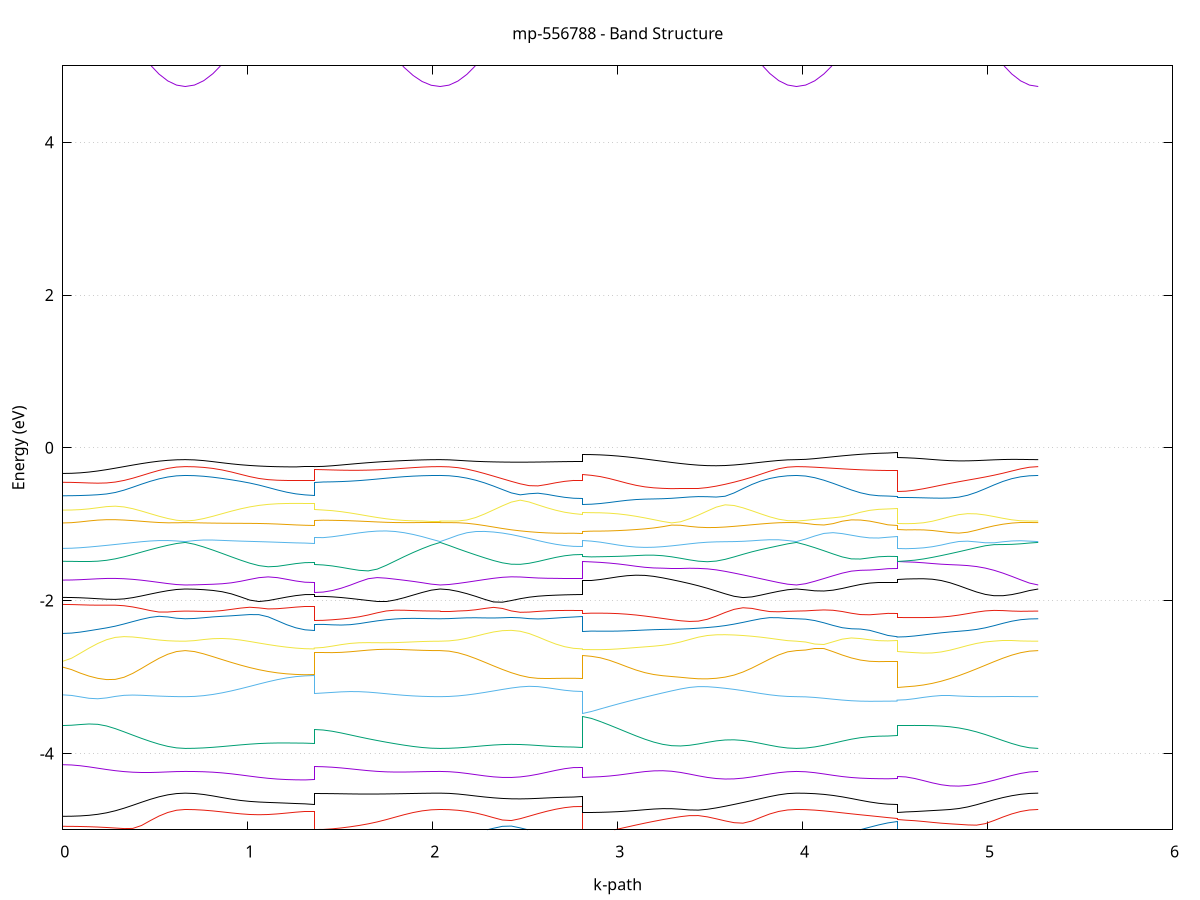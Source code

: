 set title 'mp-556788 - Band Structure'
set xlabel 'k-path'
set ylabel 'Energy (eV)'
set grid y
set yrange [-5:5]
set terminal png size 800,600
set output 'mp-556788_bands_gnuplot.png'
plot '-' using 1:2 with lines notitle, '-' using 1:2 with lines notitle, '-' using 1:2 with lines notitle, '-' using 1:2 with lines notitle, '-' using 1:2 with lines notitle, '-' using 1:2 with lines notitle, '-' using 1:2 with lines notitle, '-' using 1:2 with lines notitle, '-' using 1:2 with lines notitle, '-' using 1:2 with lines notitle, '-' using 1:2 with lines notitle, '-' using 1:2 with lines notitle, '-' using 1:2 with lines notitle, '-' using 1:2 with lines notitle, '-' using 1:2 with lines notitle, '-' using 1:2 with lines notitle, '-' using 1:2 with lines notitle, '-' using 1:2 with lines notitle, '-' using 1:2 with lines notitle, '-' using 1:2 with lines notitle, '-' using 1:2 with lines notitle, '-' using 1:2 with lines notitle, '-' using 1:2 with lines notitle, '-' using 1:2 with lines notitle, '-' using 1:2 with lines notitle, '-' using 1:2 with lines notitle, '-' using 1:2 with lines notitle, '-' using 1:2 with lines notitle, '-' using 1:2 with lines notitle, '-' using 1:2 with lines notitle, '-' using 1:2 with lines notitle, '-' using 1:2 with lines notitle, '-' using 1:2 with lines notitle, '-' using 1:2 with lines notitle, '-' using 1:2 with lines notitle, '-' using 1:2 with lines notitle, '-' using 1:2 with lines notitle, '-' using 1:2 with lines notitle, '-' using 1:2 with lines notitle, '-' using 1:2 with lines notitle, '-' using 1:2 with lines notitle, '-' using 1:2 with lines notitle, '-' using 1:2 with lines notitle, '-' using 1:2 with lines notitle, '-' using 1:2 with lines notitle, '-' using 1:2 with lines notitle, '-' using 1:2 with lines notitle, '-' using 1:2 with lines notitle, '-' using 1:2 with lines notitle, '-' using 1:2 with lines notitle, '-' using 1:2 with lines notitle, '-' using 1:2 with lines notitle, '-' using 1:2 with lines notitle, '-' using 1:2 with lines notitle, '-' using 1:2 with lines notitle, '-' using 1:2 with lines notitle, '-' using 1:2 with lines notitle, '-' using 1:2 with lines notitle, '-' using 1:2 with lines notitle, '-' using 1:2 with lines notitle, '-' using 1:2 with lines notitle, '-' using 1:2 with lines notitle, '-' using 1:2 with lines notitle, '-' using 1:2 with lines notitle
0.000000 -19.285983
0.047297 -19.316383
0.094593 -19.376983
0.141890 -19.442883
0.189186 -19.507183
0.236483 -19.567683
0.283780 -19.623283
0.331076 -19.673383
0.378373 -19.717483
0.425670 -19.755283
0.472966 -19.786483
0.520263 -19.810983
0.567559 -19.828583
0.614856 -19.839183
0.662153 -19.842783
0.662153 -19.842783
0.711948 -19.839683
0.761743 -19.830783
0.811538 -19.815883
0.861333 -19.795383
0.911128 -19.769583
0.960924 -19.739083
1.010719 -19.704383
1.060514 -19.666483
1.110309 -19.626683
1.160104 -19.586683
1.209899 -19.548983
1.259695 -19.517183
1.309490 -19.495383
1.359285 -19.487583
1.359285 -19.586883
1.407940 -19.591383
1.456596 -19.604283
1.505251 -19.623983
1.553906 -19.648783
1.602562 -19.676483
1.651217 -19.705183
1.699872 -19.733483
1.748528 -19.760083
1.797183 -19.783983
1.845839 -19.804483
1.894494 -19.820883
1.943149 -19.832983
1.991805 -19.840283
2.040460 -19.842783
2.040460 -19.842783
2.088535 -19.840183
2.136611 -19.832583
2.184686 -19.819983
2.232761 -19.802783
2.280836 -19.781083
2.328912 -19.755383
2.376987 -19.726283
2.425062 -19.694483
2.473137 -19.660883
2.521213 -19.626583
2.569288 -19.592983
2.617363 -19.561683
2.665438 -19.534383
2.713514 -19.513083
2.761589 -19.499383
2.809664 -19.494683
2.809664 -19.399683
2.857885 -19.397383
2.906106 -19.390483
2.954327 -19.379683
3.002548 -19.365983
3.050769 -19.351283
3.098990 -19.338583
3.147211 -19.331683
3.195433 -19.334783
3.243654 -19.350383
3.291875 -19.378083
3.340096 -19.415183
3.388317 -19.458783
3.436538 -19.505783
3.484759 -19.554183
3.532980 -19.601983
3.581201 -19.647783
3.629422 -19.690383
3.677643 -19.728883
3.725864 -19.762583
3.774085 -19.790883
3.822306 -19.813383
3.870527 -19.829583
3.918748 -19.839483
3.966969 -19.842783
3.966969 -19.842783
4.016393 -19.839383
4.065817 -19.829383
4.115241 -19.812983
4.164665 -19.790583
4.214089 -19.762683
4.263514 -19.730283
4.312938 -19.694783
4.362362 -19.658683
4.411786 -19.625583
4.461210 -19.601283
4.510634 -19.592183
4.510634 -19.274583
4.558348 -19.287583
4.606062 -19.322183
4.653775 -19.370183
4.701489 -19.424583
4.749203 -19.481183
4.796917 -19.536983
4.844631 -19.590483
4.892344 -19.640383
4.940058 -19.685783
4.987772 -19.726283
5.035486 -19.761183
5.083200 -19.790183
5.130913 -19.813083
5.178627 -19.829483
5.226341 -19.839483
5.274055 -19.842783
e
0.000000 -19.103583
0.047297 -19.069883
0.094593 -18.999783
0.141890 -18.918183
0.189186 -18.832583
0.236483 -18.746283
0.283780 -18.662183
0.331076 -18.585583
0.378373 -18.530383
0.425670 -18.510683
0.472966 -18.509583
0.520263 -18.512783
0.567559 -18.516183
0.614856 -18.518483
0.662153 -18.519283
0.662153 -18.519283
0.711948 -18.523283
0.761743 -18.534983
0.811538 -18.553483
0.861333 -18.577783
0.911128 -18.607383
0.960924 -18.641583
1.010719 -18.679983
1.060514 -18.722083
1.110309 -18.766583
1.160104 -18.811583
1.209899 -18.853983
1.259695 -18.889783
1.309490 -18.914183
1.359285 -18.922983
1.359285 -18.781983
1.407940 -18.776783
1.456596 -18.761883
1.505251 -18.738883
1.553906 -18.710383
1.602562 -18.678983
1.651217 -18.647083
1.699872 -18.616783
1.748528 -18.589883
1.797183 -18.567183
1.845839 -18.549083
1.894494 -18.535583
1.943149 -18.526383
1.991805 -18.521083
2.040460 -18.519283
2.040460 -18.519283
2.088535 -18.522283
2.136611 -18.530883
2.184686 -18.544183
2.232761 -18.560883
2.280836 -18.579683
2.328912 -18.599483
2.376987 -18.619283
2.425062 -18.638083
2.473137 -18.655283
2.521213 -18.670183
2.569288 -18.682383
2.617363 -18.691483
2.665438 -18.697383
2.713514 -18.700583
2.761589 -18.701783
2.809664 -18.701983
2.809664 -18.934083
2.857885 -18.935383
2.906106 -18.939283
2.954327 -18.945583
3.002548 -18.953583
3.050769 -18.961883
3.098990 -18.968183
3.147211 -18.968683
3.195433 -18.959183
3.243654 -18.937083
3.291875 -18.902283
3.340096 -18.856683
3.388317 -18.803183
3.436538 -18.744183
3.484759 -18.682383
3.532980 -18.621383
3.581201 -18.567283
3.629422 -18.530383
3.677643 -18.514983
3.725864 -18.511783
3.774085 -18.512983
3.822306 -18.515283
3.870527 -18.517383
3.918748 -18.518783
3.966969 -18.519283
3.966969 -18.519283
4.016393 -18.538683
4.065817 -18.588483
4.115241 -18.654983
4.164665 -18.729383
4.214089 -18.806683
4.263514 -18.883383
4.312938 -18.956583
4.362362 -19.022983
4.411786 -19.078083
4.461210 -19.115683
4.510634 -19.129283
4.510634 -18.829483
4.558348 -18.818583
4.606062 -18.791983
4.653775 -18.762383
4.701489 -18.738383
4.749203 -18.719283
4.796917 -18.701783
4.844631 -18.683783
4.892344 -18.664483
4.940058 -18.643483
4.987772 -18.621183
5.035486 -18.597983
5.083200 -18.575083
5.130913 -18.553583
5.178627 -18.535683
5.226341 -18.523583
5.274055 -18.519283
e
0.000000 -18.366883
0.047297 -18.370083
0.094593 -18.378683
0.141890 -18.390783
0.189186 -18.404483
0.236483 -18.417883
0.283780 -18.428983
0.331076 -18.433383
0.378373 -18.418583
0.425670 -18.372183
0.472966 -18.313683
0.520263 -18.260183
0.567559 -18.218683
0.614856 -18.192883
0.662153 -18.184183
0.662153 -18.184183
0.711948 -18.185383
0.761743 -18.189983
0.811538 -18.200083
0.861333 -18.217483
0.911128 -18.242083
0.960924 -18.271683
1.010719 -18.303183
1.060514 -18.333783
1.110309 -18.361083
1.160104 -18.384183
1.209899 -18.402183
1.259695 -18.414983
1.309490 -18.422583
1.359285 -18.425183
1.359285 -18.274783
1.407940 -18.274183
1.456596 -18.272283
1.505251 -18.268883
1.553906 -18.263983
1.602562 -18.257383
1.651217 -18.248983
1.699872 -18.238983
1.748528 -18.227883
1.797183 -18.216383
1.845839 -18.205683
1.894494 -18.196583
1.943149 -18.189683
1.991805 -18.185583
2.040460 -18.184183
2.040460 -18.184183
2.088535 -18.183683
2.136611 -18.182683
2.184686 -18.182283
2.232761 -18.184083
2.280836 -18.189883
2.328912 -18.201483
2.376987 -18.220483
2.425062 -18.247483
2.473137 -18.281683
2.521213 -18.321083
2.569288 -18.362783
2.617363 -18.403683
2.665438 -18.440783
2.713514 -18.470883
2.761589 -18.490683
2.809664 -18.497583
2.809664 -18.554483
2.857885 -18.552183
2.906106 -18.545083
2.954327 -18.533383
3.002548 -18.517083
3.050769 -18.496383
3.098990 -18.471583
3.147211 -18.443183
3.195433 -18.411983
3.243654 -18.379483
3.291875 -18.353383
3.340096 -18.356283
3.388317 -18.374683
3.436538 -18.392483
3.484759 -18.406783
3.532980 -18.415583
3.581201 -18.414583
3.629422 -18.395583
3.677643 -18.356683
3.725864 -18.309783
3.774085 -18.265483
3.822306 -18.229383
3.870527 -18.203883
3.918748 -18.188983
3.966969 -18.184183
3.966969 -18.184183
4.016393 -18.169983
4.065817 -18.135983
4.115241 -18.096383
4.164665 -18.059983
4.214089 -18.030783
4.263514 -18.008783
4.312938 -17.992683
4.362362 -17.980883
4.411786 -17.972383
4.461210 -17.967183
4.510634 -17.965383
4.510634 -18.686783
4.558348 -18.682483
4.606062 -18.667783
4.653775 -18.638083
4.701489 -18.591783
4.749203 -18.533983
4.796917 -18.471183
4.844631 -18.407383
4.892344 -18.345483
4.940058 -18.288183
4.987772 -18.238583
5.035486 -18.201183
5.083200 -18.179983
5.130913 -18.173983
5.178627 -18.176983
5.226341 -18.181983
5.274055 -18.184183
e
0.000000 -18.169483
0.047297 -18.165383
0.094593 -18.154183
0.141890 -18.137483
0.189186 -18.117383
0.236483 -18.095083
0.283780 -18.071783
0.331076 -18.047783
0.378373 -18.023483
0.425670 -17.998683
0.472966 -17.972883
0.520263 -17.945783
0.567559 -17.917383
0.614856 -17.891283
0.662153 -17.878583
0.662153 -17.878583
0.711948 -17.879083
0.761743 -17.880483
0.811538 -17.881583
0.861333 -17.881283
0.911128 -17.879483
0.960924 -17.877283
1.010719 -17.875683
1.060514 -17.874883
1.110309 -17.874583
1.160104 -17.874583
1.209899 -17.874683
1.259695 -17.874883
1.309490 -17.874983
1.359285 -17.874983
1.359285 -18.014683
1.407940 -18.014383
1.456596 -18.013283
1.505251 -18.011383
1.553906 -18.008483
1.602562 -18.004183
1.651217 -17.998183
1.699872 -17.989983
1.748528 -17.979083
1.797183 -17.964983
1.845839 -17.947683
1.894494 -17.927683
1.943149 -17.906383
1.991805 -17.887383
2.040460 -17.878583
2.040460 -17.878583
2.088535 -17.879783
2.136611 -17.884283
2.184686 -17.894383
2.232761 -17.912483
2.280836 -17.937683
2.328912 -17.966383
2.376987 -17.994683
2.425062 -18.019883
2.473137 -18.040783
2.521213 -18.057283
2.569288 -18.070383
2.617363 -18.080483
2.665438 -18.088083
2.713514 -18.093483
2.761589 -18.096683
2.809664 -18.097683
2.809664 -17.845583
2.857885 -17.873483
2.906106 -17.925583
2.954327 -17.982883
3.002548 -18.040683
3.050769 -18.096683
3.098990 -18.149283
3.147211 -18.197283
3.195433 -18.239683
3.243654 -18.275083
3.291875 -18.296483
3.340096 -18.282383
3.388317 -18.247183
3.436538 -18.208083
3.484759 -18.168383
3.532980 -18.129683
3.581201 -18.092883
3.629422 -18.058383
3.677643 -18.026183
3.725864 -17.995883
3.774085 -17.966183
3.822306 -17.936783
3.870527 -17.908883
3.918748 -17.887183
3.966969 -17.878583
3.966969 -17.878583
4.016393 -17.876583
4.065817 -17.870583
4.115241 -17.860983
4.164665 -17.850183
4.214089 -17.845083
4.263514 -17.847883
4.312938 -17.854483
4.362362 -17.862083
4.411786 -17.868883
4.461210 -17.873683
4.510634 -17.875383
4.510634 -18.254083
4.558348 -18.250683
4.606062 -18.240583
4.653775 -18.224283
4.701489 -18.202383
4.749203 -18.175883
4.796917 -18.146183
4.844631 -18.115083
4.892344 -18.084583
4.940058 -18.056783
4.987772 -18.032683
5.035486 -18.010283
5.083200 -17.984383
5.130913 -17.953183
5.178627 -17.919883
5.226341 -17.891283
5.274055 -17.878583
e
0.000000 -17.637483
0.047297 -17.639283
0.094593 -17.644483
0.141890 -17.652683
0.189186 -17.663183
0.236483 -17.675383
0.283780 -17.688783
0.331076 -17.702983
0.378373 -17.717383
0.425670 -17.731983
0.472966 -17.746683
0.520263 -17.762083
0.567559 -17.778683
0.614856 -17.795683
0.662153 -17.804983
0.662153 -17.804983
0.711948 -17.807883
0.761743 -17.814183
0.811538 -17.819083
0.861333 -17.819283
0.911128 -17.812983
0.960924 -17.799783
1.010719 -17.780683
1.060514 -17.758183
1.110309 -17.734583
1.160104 -17.712683
1.209899 -17.694683
1.259695 -17.682383
1.309490 -17.675583
1.359285 -17.673583
1.359285 -17.683483
1.407940 -17.683683
1.456596 -17.684083
1.505251 -17.684983
1.553906 -17.686783
1.602562 -17.690083
1.651217 -17.695183
1.699872 -17.702783
1.748528 -17.713083
1.797183 -17.726083
1.845839 -17.741783
1.894494 -17.759883
1.943149 -17.779083
1.991805 -17.796683
2.040460 -17.804983
2.040460 -17.804983
2.088535 -17.808583
2.136611 -17.818083
2.184686 -17.829783
2.232761 -17.839083
2.280836 -17.844383
2.328912 -17.846983
2.376987 -17.848183
2.425062 -17.848683
2.473137 -17.848883
2.521213 -17.848983
2.569288 -17.848983
2.617363 -17.849083
2.665438 -17.849083
2.713514 -17.849183
2.761589 -17.849183
2.809664 -17.849283
2.809664 -17.756883
2.857885 -17.734183
2.906106 -17.699383
2.954327 -17.679183
3.002548 -17.676183
3.050769 -17.679983
3.098990 -17.686683
3.147211 -17.695083
3.195433 -17.704583
3.243654 -17.714983
3.291875 -17.726183
3.340096 -17.737783
3.388317 -17.749583
3.436538 -17.761283
3.484759 -17.772583
3.532980 -17.782883
3.581201 -17.791683
3.629422 -17.798383
3.677643 -17.802683
3.725864 -17.804583
3.774085 -17.804683
3.822306 -17.803983
3.870527 -17.803683
3.918748 -17.804283
3.966969 -17.804983
3.966969 -17.804983
4.016393 -17.805583
4.065817 -17.807183
4.115241 -17.809183
4.164665 -17.808783
4.214089 -17.800583
4.263514 -17.784783
4.312938 -17.768983
4.362362 -17.757383
4.411786 -17.750283
4.461210 -17.746583
4.510634 -17.745483
4.510634 -17.731683
4.558348 -17.733083
4.606062 -17.737183
4.653775 -17.743883
4.701489 -17.753183
4.749203 -17.764883
4.796917 -17.778083
4.844631 -17.791983
4.892344 -17.804483
4.940058 -17.813283
4.987772 -17.815783
5.035486 -17.811483
5.083200 -17.803083
5.130913 -17.795783
5.178627 -17.794383
5.226341 -17.800083
5.274055 -17.804983
e
0.000000 -17.574683
0.047297 -17.574683
0.094593 -17.574683
0.141890 -17.575083
0.189186 -17.576083
0.236483 -17.578083
0.283780 -17.581283
0.331076 -17.586283
0.378373 -17.593383
0.425670 -17.602983
0.472966 -17.615383
0.520263 -17.629683
0.567559 -17.644083
0.614856 -17.654983
0.662153 -17.659083
0.662153 -17.659083
0.711948 -17.655883
0.761743 -17.648183
0.811538 -17.639383
0.861333 -17.631883
0.911128 -17.626683
0.960924 -17.623583
1.010719 -17.622183
1.060514 -17.621683
1.110309 -17.621383
1.160104 -17.620383
1.209899 -17.617983
1.259695 -17.613983
1.309490 -17.610083
1.359285 -17.608383
1.359285 -17.658083
1.407940 -17.658283
1.456596 -17.658783
1.505251 -17.659483
1.553906 -17.660283
1.602562 -17.660983
1.651217 -17.661383
1.699872 -17.661383
1.748528 -17.661083
1.797183 -17.660683
1.845839 -17.660183
1.894494 -17.659783
1.943149 -17.659383
1.991805 -17.659183
2.040460 -17.659083
2.040460 -17.659083
2.088535 -17.658683
2.136611 -17.657183
2.184686 -17.654783
2.232761 -17.651183
2.280836 -17.646083
2.328912 -17.639583
2.376987 -17.631883
2.425062 -17.623283
2.473137 -17.614183
2.521213 -17.604983
2.569288 -17.596383
2.617363 -17.588683
2.665438 -17.582283
2.713514 -17.577483
2.761589 -17.574583
2.809664 -17.573583
2.809664 -17.646883
2.857885 -17.646383
2.906106 -17.642783
2.954327 -17.628483
3.002548 -17.604883
3.050769 -17.583383
3.098990 -17.567883
3.147211 -17.558583
3.195433 -17.554383
3.243654 -17.554183
3.291875 -17.557083
3.340096 -17.562083
3.388317 -17.568483
3.436538 -17.575683
3.484759 -17.583183
3.532980 -17.590783
3.581201 -17.598283
3.629422 -17.605483
3.677643 -17.612683
3.725864 -17.620283
3.774085 -17.628583
3.822306 -17.637883
3.870527 -17.647583
3.918748 -17.655783
3.966969 -17.659083
3.966969 -17.659083
4.016393 -17.659783
4.065817 -17.661583
4.115241 -17.663783
4.164665 -17.665283
4.214089 -17.664783
4.263514 -17.661083
4.312938 -17.653583
4.362362 -17.643183
4.411786 -17.632483
4.461210 -17.624783
4.510634 -17.621983
4.510634 -17.521883
4.558348 -17.523083
4.606062 -17.526583
4.653775 -17.532183
4.701489 -17.539583
4.749203 -17.548483
4.796917 -17.558483
4.844631 -17.569283
4.892344 -17.580883
4.940058 -17.593183
4.987772 -17.605983
5.035486 -17.619283
5.083200 -17.632583
5.130913 -17.644483
5.178627 -17.653183
5.226341 -17.657783
5.274055 -17.659083
e
0.000000 -17.233783
0.047297 -17.235783
0.094593 -17.240683
0.141890 -17.247583
0.189186 -17.256483
0.236483 -17.267483
0.283780 -17.280583
0.331076 -17.295683
0.378373 -17.312183
0.425670 -17.329083
0.472966 -17.345383
0.520263 -17.359583
0.567559 -17.370483
0.614856 -17.377383
0.662153 -17.379683
0.662153 -17.379683
0.711948 -17.377283
0.761743 -17.370583
0.811538 -17.360083
0.861333 -17.346983
0.911128 -17.332783
0.960924 -17.319183
1.010719 -17.308183
1.060514 -17.302383
1.110309 -17.303683
1.160104 -17.310483
1.209899 -17.319183
1.259695 -17.327283
1.309490 -17.332983
1.359285 -17.335083
1.359285 -17.410083
1.407940 -17.409783
1.456596 -17.408783
1.505251 -17.407283
1.553906 -17.405183
1.602562 -17.402683
1.651217 -17.399683
1.699872 -17.396383
1.748528 -17.392883
1.797183 -17.389483
1.845839 -17.386283
1.894494 -17.383583
1.943149 -17.381483
1.991805 -17.380083
2.040460 -17.379683
2.040460 -17.379683
2.088535 -17.377183
2.136611 -17.370183
2.184686 -17.359883
2.232761 -17.348083
2.280836 -17.336083
2.328912 -17.325183
2.376987 -17.315883
2.425062 -17.308383
2.473137 -17.302683
2.521213 -17.298283
2.569288 -17.295183
2.617363 -17.292883
2.665438 -17.291283
2.713514 -17.290283
2.761589 -17.289683
2.809664 -17.289483
2.809664 -17.368283
2.857885 -17.366983
2.906106 -17.362883
2.954327 -17.355883
3.002548 -17.345883
3.050769 -17.333083
3.098990 -17.318583
3.147211 -17.303683
3.195433 -17.289983
3.243654 -17.278483
3.291875 -17.270083
3.340096 -17.264983
3.388317 -17.262783
3.436538 -17.263283
3.484759 -17.266083
3.532980 -17.270983
3.581201 -17.278183
3.629422 -17.287983
3.677643 -17.300683
3.725864 -17.316283
3.774085 -17.333683
3.822306 -17.351083
3.870527 -17.366083
3.918748 -17.376083
3.966969 -17.379683
3.966969 -17.379683
4.016393 -17.378083
4.065817 -17.373383
4.115241 -17.366183
4.164665 -17.357183
4.214089 -17.347383
4.263514 -17.337283
4.312938 -17.327783
4.362362 -17.319383
4.411786 -17.312683
4.461210 -17.308383
4.510634 -17.306783
4.510634 -17.249783
4.558348 -17.250483
4.606062 -17.252483
4.653775 -17.255783
4.701489 -17.260483
4.749203 -17.266583
4.796917 -17.274183
4.844631 -17.283383
4.892344 -17.293983
4.940058 -17.306183
4.987772 -17.319483
5.035486 -17.333483
5.083200 -17.347383
5.130913 -17.360183
5.178627 -17.370483
5.226341 -17.377283
5.274055 -17.379683
e
0.000000 -17.223783
0.047297 -17.222683
0.094593 -17.220483
0.141890 -17.218383
0.189186 -17.216583
0.236483 -17.215083
0.283780 -17.214083
0.331076 -17.213283
0.378373 -17.212783
0.425670 -17.212583
0.472966 -17.212483
0.520263 -17.212683
0.567559 -17.212783
0.614856 -17.212883
0.662153 -17.212883
0.662153 -17.212883
0.711948 -17.213783
0.761743 -17.216683
0.811538 -17.221283
0.861333 -17.227383
0.911128 -17.234683
0.960924 -17.242583
1.010719 -17.249783
1.060514 -17.254083
1.110309 -17.253583
1.160104 -17.249783
1.209899 -17.245383
1.259695 -17.241683
1.309490 -17.239483
1.359285 -17.238683
1.359285 -17.159683
1.407940 -17.160283
1.456596 -17.162283
1.505251 -17.165383
1.553906 -17.169583
1.602562 -17.174583
1.651217 -17.180183
1.699872 -17.186183
1.748528 -17.192083
1.797183 -17.197783
1.845839 -17.202783
1.894494 -17.207083
1.943149 -17.210183
1.991805 -17.212183
2.040460 -17.212883
2.040460 -17.212883
2.088535 -17.211983
2.136611 -17.209183
2.184686 -17.204483
2.232761 -17.197583
2.280836 -17.188483
2.328912 -17.177283
2.376987 -17.164383
2.425062 -17.150183
2.473137 -17.135583
2.521213 -17.121283
2.569288 -17.108183
2.617363 -17.096583
2.665438 -17.087183
2.713514 -17.080083
2.761589 -17.075783
2.809664 -17.074383
2.809664 -17.055783
2.857885 -17.056683
2.906106 -17.059383
2.954327 -17.063583
3.002548 -17.069083
3.050769 -17.075683
3.098990 -17.082783
3.147211 -17.090183
3.195433 -17.097483
3.243654 -17.104383
3.291875 -17.110983
3.340096 -17.117483
3.388317 -17.124283
3.436538 -17.131783
3.484759 -17.140583
3.532980 -17.150783
3.581201 -17.161883
3.629422 -17.173383
3.677643 -17.184283
3.725864 -17.193683
3.774085 -17.201083
3.822306 -17.206483
3.870527 -17.210183
3.918748 -17.212183
3.966969 -17.212883
3.966969 -17.212883
4.016393 -17.212883
4.065817 -17.212783
4.115241 -17.212783
4.164665 -17.213083
4.214089 -17.213683
4.263514 -17.214783
4.312938 -17.216283
4.362362 -17.218083
4.411786 -17.219983
4.461210 -17.221383
4.510634 -17.221883
4.510634 -17.049383
4.558348 -17.050883
4.606062 -17.054983
4.653775 -17.061783
4.701489 -17.071083
4.749203 -17.082583
4.796917 -17.095983
4.844631 -17.110683
4.892344 -17.126383
4.940058 -17.142383
4.987772 -17.158083
5.035486 -17.172883
5.083200 -17.186183
5.130913 -17.197283
5.178627 -17.205783
5.226341 -17.211083
5.274055 -17.212883
e
0.000000 -8.017783
0.047297 -8.028883
0.094593 -8.059183
0.141890 -8.102083
0.189186 -8.150683
0.236483 -8.199983
0.283780 -8.245883
0.331076 -8.285583
0.378373 -8.316983
0.425670 -8.338683
0.472966 -8.349983
0.520263 -8.351083
0.567559 -8.343783
0.614856 -8.332883
0.662153 -8.327383
0.662153 -8.327383
0.711948 -8.340483
0.761743 -8.370683
0.811538 -8.405883
0.861333 -8.440183
0.911128 -8.471183
0.960924 -8.498183
1.010719 -8.520983
1.060514 -8.539883
1.110309 -8.555083
1.160104 -8.567083
1.209899 -8.575983
1.259695 -8.582083
1.309490 -8.585683
1.359285 -8.586883
1.359285 -8.281483
1.407940 -8.280983
1.456596 -8.279483
1.505251 -8.277283
1.553906 -8.274783
1.602562 -8.272483
1.651217 -8.271183
1.699872 -8.271783
1.748528 -8.275483
1.797183 -8.282683
1.845839 -8.293283
1.894494 -8.305483
1.943149 -8.316683
1.991805 -8.324583
2.040460 -8.327383
2.040460 -8.327383
2.088535 -8.326083
2.136611 -8.322283
2.184686 -8.316483
2.232761 -8.308883
2.280836 -8.299983
2.328912 -8.290183
2.376987 -8.279883
2.425062 -8.269283
2.473137 -8.258683
2.521213 -8.248383
2.569288 -8.238783
2.617363 -8.230283
2.665438 -8.223083
2.713514 -8.217683
2.761589 -8.214383
2.809664 -8.213183
2.809664 -8.551883
2.857885 -8.544883
2.906106 -8.524183
2.954327 -8.490583
3.002548 -8.445383
3.050769 -8.390783
3.098990 -8.329583
3.147211 -8.265683
3.195433 -8.203883
3.243654 -8.150283
3.291875 -8.111283
3.340096 -8.091483
3.388317 -8.090983
3.436538 -8.106183
3.484759 -8.131683
3.532980 -8.162783
3.581201 -8.195583
3.629422 -8.227583
3.677643 -8.256583
3.725864 -8.281283
3.774085 -8.300583
3.822306 -8.314183
3.870527 -8.322383
3.918748 -8.326283
3.966969 -8.327383
3.966969 -8.327383
4.016393 -8.353683
4.065817 -8.413183
4.115241 -8.483583
4.164665 -8.555083
4.214089 -8.622883
4.263514 -8.683883
4.312938 -8.736283
4.362362 -8.778483
4.411786 -8.809383
4.461210 -8.828183
4.510634 -8.834583
4.510634 -8.067883
4.558348 -8.069383
4.606062 -8.073883
4.653775 -8.081083
4.701489 -8.090783
4.749203 -8.102583
4.796917 -8.116383
4.844631 -8.132183
4.892344 -8.150383
4.940058 -8.171583
4.987772 -8.196883
5.035486 -8.225983
5.083200 -8.256683
5.130913 -8.285183
5.178627 -8.307883
5.226341 -8.322383
5.274055 -8.327383
e
0.000000 -7.531383
0.047297 -7.523783
0.094593 -7.504183
0.141890 -7.479683
0.189186 -7.458883
0.236483 -7.453583
0.283780 -7.482683
0.331076 -7.556883
0.378373 -7.657383
0.425670 -7.763183
0.472966 -7.863683
0.520263 -7.953283
0.567559 -8.026983
0.614856 -8.078383
0.662153 -8.097483
0.662153 -8.097483
0.711948 -8.078483
0.761743 -8.030583
0.811538 -7.966783
0.861333 -7.893983
0.911128 -7.815983
0.960924 -7.735383
1.010719 -7.654483
1.060514 -7.575883
1.110309 -7.501983
1.160104 -7.435983
1.209899 -7.380683
1.259695 -7.338983
1.309490 -7.312983
1.359285 -7.304183
1.359285 -7.774983
1.407940 -7.780383
1.456596 -7.796183
1.505251 -7.821383
1.553906 -7.854383
1.602562 -7.892983
1.651217 -7.934383
1.699872 -7.975283
1.748528 -8.012583
1.797183 -8.043483
1.845839 -8.066583
1.894494 -8.081983
1.943149 -8.091283
1.991805 -8.095983
2.040460 -8.097483
2.040460 -8.097483
2.088535 -8.093983
2.136611 -8.083383
2.184686 -8.065683
2.232761 -8.040683
2.280836 -8.008583
2.328912 -7.969783
2.376987 -7.924783
2.425062 -7.874483
2.473137 -7.820183
2.521213 -7.763383
2.569288 -7.706083
2.617363 -7.650783
2.665438 -7.600683
2.713514 -7.559683
2.761589 -7.532383
2.809664 -7.522683
2.809664 -7.250883
2.857885 -7.259883
2.906106 -7.284583
2.954327 -7.319383
3.002548 -7.359583
3.050769 -7.401583
3.098990 -7.442683
3.147211 -7.480483
3.195433 -7.512583
3.243654 -7.535483
3.291875 -7.546483
3.340096 -7.544483
3.388317 -7.533583
3.436538 -7.523383
3.484759 -7.527383
3.532980 -7.559283
3.581201 -7.621383
3.629422 -7.701983
3.677643 -7.787983
3.725864 -7.870883
3.774085 -7.945483
3.822306 -8.008383
3.870527 -8.056483
3.918748 -8.086983
3.966969 -8.097483
3.966969 -8.097483
4.016393 -8.075983
4.065817 -8.030583
4.115241 -7.982583
4.164665 -7.940183
4.214089 -7.905483
4.263514 -7.878483
4.312938 -7.858183
4.362362 -7.843583
4.411786 -7.833783
4.461210 -7.828183
4.510634 -7.826283
4.510634 -7.114483
4.558348 -7.139483
4.606062 -7.207583
4.653775 -7.303083
4.701489 -7.411583
4.749203 -7.523283
4.796917 -7.632283
4.844631 -7.734483
4.892344 -7.826683
4.940058 -7.906183
4.987772 -7.970483
5.035486 -8.018683
5.083200 -8.052183
5.130913 -8.074083
5.178627 -8.087683
5.226341 -8.095183
5.274055 -8.097483
e
0.000000 -6.562483
0.047297 -6.607783
0.094593 -6.714483
0.141890 -6.844583
0.189186 -6.977183
0.236483 -7.096083
0.283780 -7.180283
0.331076 -7.217083
0.378373 -7.223483
0.425670 -7.218583
0.472966 -7.210883
0.520263 -7.203583
0.567559 -7.197883
0.614856 -7.194283
0.662153 -7.193083
0.662153 -7.193083
0.711948 -7.190183
0.761743 -7.181283
0.811538 -7.166583
0.861333 -7.146483
0.911128 -7.121183
0.960924 -7.091483
1.010719 -7.058183
1.060514 -7.022083
1.110309 -6.984783
1.160104 -6.947983
1.209899 -6.913983
1.259695 -6.885983
1.309490 -6.867183
1.359285 -6.860583
1.359285 -6.795183
1.407940 -6.804483
1.456596 -6.830383
1.505251 -6.867983
1.553906 -6.912083
1.602562 -6.957983
1.651217 -7.002883
1.699872 -7.044683
1.748528 -7.082383
1.797183 -7.115183
1.845839 -7.142683
1.894494 -7.164483
1.943149 -7.180283
1.991805 -7.189883
2.040460 -7.193083
2.040460 -7.193083
2.088535 -7.192083
2.136611 -7.188883
2.184686 -7.183783
2.232761 -7.177083
2.280836 -7.168983
2.328912 -7.159983
2.376987 -7.150683
2.425062 -7.141883
2.473137 -7.134183
2.521213 -7.128383
2.569288 -7.125183
2.617363 -7.125083
2.665438 -7.127783
2.713514 -7.132383
2.761589 -7.136783
2.809664 -7.138583
2.809664 -6.813683
2.857885 -6.803683
2.906106 -6.776583
2.954327 -6.738983
3.002548 -6.698083
3.050769 -6.661183
3.098990 -6.635883
3.147211 -6.630083
3.195433 -6.650283
3.243654 -6.697983
3.291875 -6.768983
3.340096 -6.856383
3.388317 -6.951883
3.436538 -7.046183
3.484759 -7.126983
3.532980 -7.181483
3.581201 -7.206783
3.629422 -7.212983
3.677643 -7.210783
3.725864 -7.206083
3.774085 -7.201383
3.822306 -7.197683
3.870527 -7.195083
3.918748 -7.193583
3.966969 -7.193083
3.966969 -7.193083
4.016393 -7.183183
4.065817 -7.153583
4.115241 -7.105483
4.164665 -7.040783
4.214089 -6.962683
4.263514 -6.875083
4.312938 -6.782683
4.362362 -6.691283
4.411786 -6.609083
4.461210 -6.548483
4.510634 -6.525383
4.510634 -6.798783
4.558348 -6.808083
4.606062 -6.828383
4.653775 -6.851783
4.701489 -6.877283
4.749203 -6.905483
4.796917 -6.936783
4.844631 -6.970683
4.892344 -7.006183
4.940058 -7.042083
4.987772 -7.076883
5.035486 -7.109183
5.083200 -7.137683
5.130913 -7.161183
5.178627 -7.178683
5.226341 -7.189483
5.274055 -7.193083
e
0.000000 -6.018983
0.047297 -5.977283
0.094593 -5.881583
0.141890 -5.772983
0.189186 -5.678683
0.236483 -5.617983
0.283780 -5.587183
0.331076 -5.572083
0.378373 -5.564683
0.425670 -5.561183
0.472966 -5.559483
0.520263 -5.558383
0.567559 -5.557383
0.614856 -5.556683
0.662153 -5.556383
0.662153 -5.556383
0.711948 -5.557083
0.761743 -5.558983
0.811538 -5.561583
0.861333 -5.565083
0.911128 -5.569883
0.960924 -5.577383
1.010719 -5.589783
1.060514 -5.608883
1.110309 -5.635483
1.160104 -5.667683
1.209899 -5.701583
1.259695 -5.731783
1.309490 -5.752883
1.359285 -5.760383
1.359285 -5.839683
1.407940 -5.829783
1.456596 -5.802783
1.505251 -5.764883
1.553906 -5.723483
1.602562 -5.684583
1.651217 -5.651583
1.699872 -5.625183
1.748528 -5.604583
1.797183 -5.588783
1.845839 -5.576683
1.894494 -5.567683
1.943149 -5.561383
1.991805 -5.557683
2.040460 -5.556383
2.040460 -5.556383
2.088535 -5.557483
2.136611 -5.560883
2.184686 -5.566483
2.232761 -5.574583
2.280836 -5.585483
2.328912 -5.599883
2.376987 -5.618383
2.425062 -5.641583
2.473137 -5.669683
2.521213 -5.702283
2.569288 -5.738083
2.617363 -5.774483
2.665438 -5.808283
2.713514 -5.835683
2.761589 -5.853683
2.809664 -5.859883
2.809664 -5.820783
2.857885 -5.826083
2.906106 -5.841283
2.954327 -5.865083
3.002548 -5.894683
3.050769 -5.926383
3.098990 -5.954283
3.147211 -5.971383
3.195433 -5.971483
3.243654 -5.952183
3.291875 -5.915783
3.340096 -5.866683
3.388317 -5.809983
3.436538 -5.750783
3.484759 -5.695083
3.532980 -5.648683
3.581201 -5.614983
3.629422 -5.593083
3.677643 -5.579583
3.725864 -5.571383
3.774085 -5.566083
3.822306 -5.562183
3.870527 -5.559183
3.918748 -5.557183
3.966969 -5.556383
3.966969 -5.556383
4.016393 -5.558783
4.065817 -5.566383
4.115241 -5.581183
4.164665 -5.605083
4.214089 -5.640183
4.263514 -5.686683
4.312938 -5.743283
4.362362 -5.806183
4.411786 -5.867983
4.461210 -5.916383
4.510634 -5.935483
4.510634 -6.357583
4.558348 -6.327083
4.606062 -6.250283
4.653775 -6.151583
4.701489 -6.047583
4.749203 -5.947883
4.796917 -5.858483
4.844631 -5.782783
4.892344 -5.721483
4.940058 -5.673483
4.987772 -5.636783
5.035486 -5.609083
5.083200 -5.588583
5.130913 -5.573883
5.178627 -5.563983
5.226341 -5.558283
5.274055 -5.556383
e
0.000000 -5.578183
0.047297 -5.573783
0.094593 -5.560383
0.141890 -5.536783
0.189186 -5.498083
0.236483 -5.441683
0.283780 -5.389083
0.331076 -5.361383
0.378373 -5.353083
0.425670 -5.354983
0.472966 -5.362083
0.520263 -5.371483
0.567559 -5.380383
0.614856 -5.386783
0.662153 -5.389083
0.662153 -5.389083
0.711948 -5.388583
0.761743 -5.387783
0.811538 -5.388083
0.861333 -5.390983
0.911128 -5.397483
0.960924 -5.407483
1.010719 -5.419883
1.060514 -5.433283
1.110309 -5.446083
1.160104 -5.457683
1.209899 -5.467583
1.259695 -5.475383
1.309490 -5.480383
1.359285 -5.482083
1.359285 -5.447483
1.407940 -5.446883
1.456596 -5.444983
1.505251 -5.441883
1.553906 -5.437583
1.602562 -5.432483
1.651217 -5.426883
1.699872 -5.421083
1.748528 -5.415183
1.797183 -5.409283
1.845839 -5.403483
1.894494 -5.397983
1.943149 -5.393283
1.991805 -5.390183
2.040460 -5.389083
2.040460 -5.389083
2.088535 -5.386783
2.136611 -5.380183
2.184686 -5.370083
2.232761 -5.357583
2.280836 -5.344083
2.328912 -5.331283
2.376987 -5.321383
2.425062 -5.316083
2.473137 -5.316883
2.521213 -5.323483
2.569288 -5.334383
2.617363 -5.346983
2.665438 -5.358783
2.713514 -5.368183
2.761589 -5.374183
2.809664 -5.376283
2.809664 -5.479683
2.857885 -5.480083
2.906106 -5.480883
2.954327 -5.480983
3.002548 -5.479383
3.050769 -5.474883
3.098990 -5.466583
3.147211 -5.454083
3.195433 -5.437883
3.243654 -5.419383
3.291875 -5.401683
3.340096 -5.388183
3.388317 -5.379283
3.436538 -5.370883
3.484759 -5.358983
3.532980 -5.343383
3.581201 -5.329183
3.629422 -5.322483
3.677643 -5.325083
3.725864 -5.334983
3.774085 -5.348883
3.822306 -5.363783
3.870527 -5.376883
3.918748 -5.385883
3.966969 -5.389083
3.966969 -5.389083
4.016393 -5.386383
4.065817 -5.378383
4.115241 -5.365883
4.164665 -5.350183
4.214089 -5.332983
4.263514 -5.316283
4.312938 -5.301783
4.362362 -5.290183
4.411786 -5.281983
4.461210 -5.277183
4.510634 -5.275583
4.510634 -5.370383
4.558348 -5.368183
4.606062 -5.361683
4.653775 -5.350583
4.701489 -5.334683
4.749203 -5.314583
4.796917 -5.292683
4.844631 -5.274983
4.892344 -5.269283
4.940058 -5.277783
4.987772 -5.296183
5.035486 -5.318783
5.083200 -5.341283
5.130913 -5.361083
5.178627 -5.376283
5.226341 -5.385783
5.274055 -5.389083
e
0.000000 -5.305483
0.047297 -5.304483
0.094593 -5.301083
0.141890 -5.294383
0.189186 -5.282383
0.236483 -5.259483
0.283780 -5.214983
0.331076 -5.146983
0.378373 -5.078383
0.425670 -5.049083
0.472966 -5.052683
0.520263 -5.062483
0.567559 -5.071483
0.614856 -5.077383
0.662153 -5.079483
0.662153 -5.079483
0.711948 -5.078583
0.761743 -5.076083
0.811538 -5.072383
0.861333 -5.068383
0.911128 -5.065583
0.960924 -5.065483
1.010719 -5.069383
1.060514 -5.077283
1.110309 -5.087383
1.160104 -5.097483
1.209899 -5.105883
1.259695 -5.112083
1.309490 -5.115683
1.359285 -5.116883
1.359285 -5.171683
1.407940 -5.170683
1.456596 -5.167083
1.505251 -5.159483
1.553906 -5.146583
1.602562 -5.128483
1.651217 -5.107583
1.699872 -5.088283
1.748528 -5.074583
1.797183 -5.068083
1.845839 -5.067583
1.894494 -5.070583
1.943149 -5.074783
1.991805 -5.078183
2.040460 -5.079483
2.040460 -5.079483
2.088535 -5.076483
2.136611 -5.067383
2.184686 -5.052583
2.232761 -5.032383
2.280836 -5.007683
2.328912 -4.980183
2.376987 -4.954883
2.425062 -4.951283
2.473137 -4.975383
2.521213 -5.003283
2.569288 -5.027583
2.617363 -5.047283
2.665438 -5.062583
2.713514 -5.073583
2.761589 -5.080183
2.809664 -5.082483
2.809664 -5.144683
2.857885 -5.145783
2.906106 -5.149383
2.954327 -5.156283
3.002548 -5.167083
3.050769 -5.181783
3.098990 -5.200183
3.147211 -5.220783
3.195433 -5.241283
3.243654 -5.258383
3.291875 -5.267783
3.340096 -5.265283
3.388317 -5.250683
3.436538 -5.227883
3.484759 -5.200183
3.532980 -5.167083
3.581201 -5.125683
3.629422 -5.076983
3.677643 -5.036183
3.725864 -5.026983
3.774085 -5.039283
3.822306 -5.055083
3.870527 -5.068183
3.918748 -5.076583
3.966969 -5.079483
3.966969 -5.079483
4.016393 -5.079083
4.065817 -5.077283
4.115241 -5.072683
4.164665 -5.063383
4.214089 -5.047883
4.263514 -5.025683
4.312938 -4.997783
4.362362 -4.966683
4.411786 -4.935983
4.461210 -4.910083
4.510634 -4.898083
4.510634 -5.179283
4.558348 -5.175983
4.606062 -5.166583
4.653775 -5.151883
4.701489 -5.133883
4.749203 -5.115583
4.796917 -5.098883
4.844631 -5.081283
4.892344 -5.057283
4.940058 -5.030083
4.987772 -5.019783
5.035486 -5.029383
5.083200 -5.044583
5.130913 -5.058983
5.178627 -5.070083
5.226341 -5.077083
5.274055 -5.079483
e
0.000000 -4.954683
0.047297 -4.955283
0.094593 -4.957083
0.141890 -4.959983
0.189186 -4.964283
0.236483 -4.970083
0.283780 -4.977083
0.331076 -4.984083
0.378373 -4.982383
0.425670 -4.943983
0.472966 -4.880083
0.520263 -4.820383
0.567559 -4.773683
0.614856 -4.744183
0.662153 -4.734183
0.662153 -4.734183
0.711948 -4.736483
0.761743 -4.743183
0.811538 -4.753383
0.861333 -4.765883
0.911128 -4.779183
0.960924 -4.791283
1.010719 -4.799883
1.060514 -4.803083
1.110309 -4.800183
1.160104 -4.792283
1.209899 -4.781283
1.259695 -4.769583
1.309490 -4.760383
1.359285 -4.756783
1.359285 -4.998183
1.407940 -4.995483
1.456596 -4.987783
1.505251 -4.975983
1.553906 -4.960983
1.602562 -4.943383
1.651217 -4.922383
1.699872 -4.897183
1.748528 -4.867383
1.797183 -4.834683
1.845839 -4.802583
1.894494 -4.774183
1.943149 -4.752383
1.991805 -4.738783
2.040460 -4.734183
2.040460 -4.734183
2.088535 -4.736783
2.136611 -4.744883
2.184686 -4.759183
2.232761 -4.780483
2.280836 -4.808583
2.328912 -4.841383
2.376987 -4.872083
2.425062 -4.879283
2.473137 -4.854883
2.521213 -4.821983
2.569288 -4.788583
2.617363 -4.757583
2.665438 -4.730883
2.713514 -4.710383
2.761589 -4.697283
2.809664 -4.692883
2.809664 -5.049083
2.857885 -5.044883
2.906106 -5.032683
2.954327 -5.013683
3.002548 -4.989983
3.050769 -4.964083
3.098990 -4.937983
3.147211 -4.912983
3.195433 -4.889483
3.243654 -4.867283
3.291875 -4.846583
3.340096 -4.827983
3.388317 -4.814783
3.436538 -4.814383
3.484759 -4.830783
3.532980 -4.856183
3.581201 -4.883583
3.629422 -4.907083
3.677643 -4.913483
3.725864 -4.884983
3.774085 -4.837383
3.822306 -4.792983
3.870527 -4.760083
3.918748 -4.740583
3.966969 -4.734183
3.966969 -4.734183
4.016393 -4.736383
4.065817 -4.742783
4.115241 -4.752683
4.164665 -4.764883
4.214089 -4.778083
4.263514 -4.791183
4.312938 -4.803683
4.362362 -4.815783
4.411786 -4.828083
4.461210 -4.840683
4.510634 -4.847683
4.510634 -4.871783
4.558348 -4.874283
4.606062 -4.881183
4.653775 -4.891483
4.701489 -4.903083
4.749203 -4.913683
4.796917 -4.921883
4.844631 -4.928883
4.892344 -4.936483
4.940058 -4.939383
4.987772 -4.919783
5.035486 -4.878583
5.083200 -4.833083
5.130913 -4.792383
5.178627 -4.760783
5.226341 -4.740883
5.274055 -4.734183
e
0.000000 -4.823883
0.047297 -4.822583
0.094593 -4.818483
0.141890 -4.810583
0.189186 -4.797583
0.236483 -4.778083
0.283780 -4.751283
0.331076 -4.717783
0.378373 -4.679483
0.425670 -4.639683
0.472966 -4.601583
0.520263 -4.568383
0.567559 -4.542583
0.614856 -4.526183
0.662153 -4.520583
0.662153 -4.520583
0.711948 -4.525083
0.761743 -4.537883
0.811538 -4.556783
0.861333 -4.578283
0.911128 -4.599083
0.960924 -4.616183
1.010719 -4.628483
1.060514 -4.636583
1.110309 -4.641983
1.160104 -4.646483
1.209899 -4.651283
1.259695 -4.656383
1.309490 -4.660683
1.359285 -4.662583
1.359285 -4.525383
1.407940 -4.525783
1.456596 -4.526983
1.505251 -4.528683
1.553906 -4.530483
1.602562 -4.531883
1.651217 -4.532383
1.699872 -4.531983
1.748528 -4.530783
1.797183 -4.528983
1.845839 -4.526983
1.894494 -4.524783
1.943149 -4.522783
1.991805 -4.521183
2.040460 -4.520583
2.040460 -4.520583
2.088535 -4.523583
2.136611 -4.531983
2.184686 -4.544183
2.232761 -4.557783
2.280836 -4.570783
2.328912 -4.581783
2.376987 -4.589883
2.425062 -4.594583
2.473137 -4.595683
2.521213 -4.593483
2.569288 -4.588983
2.617363 -4.583383
2.665438 -4.578183
2.713514 -4.574083
2.761589 -4.571483
2.809664 -4.570683
2.809664 -4.774583
2.857885 -4.773783
2.906106 -4.771483
2.954327 -4.767883
3.002548 -4.762883
3.050769 -4.756083
3.098990 -4.747383
3.147211 -4.737483
3.195433 -4.728583
3.243654 -4.723483
3.291875 -4.724183
3.340096 -4.730883
3.388317 -4.740083
3.436538 -4.742483
3.484759 -4.731883
3.532980 -4.713683
3.581201 -4.691883
3.629422 -4.668083
3.677643 -4.643083
3.725864 -4.617283
3.774085 -4.591183
3.822306 -4.565483
3.870527 -4.542683
3.918748 -4.526483
3.966969 -4.520583
3.966969 -4.520583
4.016393 -4.522183
4.065817 -4.527383
4.115241 -4.536683
4.164665 -4.550483
4.214089 -4.568883
4.263514 -4.590683
4.312938 -4.613883
4.362362 -4.635683
4.411786 -4.653283
4.461210 -4.664783
4.510634 -4.668683
4.510634 -4.768283
4.558348 -4.766483
4.606062 -4.761783
4.653775 -4.755283
4.701489 -4.748583
4.749203 -4.742083
4.796917 -4.734583
4.844631 -4.721983
4.892344 -4.701083
4.940058 -4.672483
4.987772 -4.639883
5.035486 -4.607583
5.083200 -4.578483
5.130913 -4.554183
5.178627 -4.535883
5.226341 -4.524483
5.274055 -4.520583
e
0.000000 -4.148083
0.047297 -4.151683
0.094593 -4.161783
0.141890 -4.176683
0.189186 -4.193783
0.236483 -4.211083
0.283780 -4.226383
0.331076 -4.238383
0.378373 -4.246283
0.425670 -4.249983
0.472966 -4.249983
0.520263 -4.247083
0.567559 -4.242483
0.614856 -4.238283
0.662153 -4.236483
0.662153 -4.236483
0.711948 -4.237383
0.761743 -4.240383
0.811538 -4.246183
0.861333 -4.255183
0.911128 -4.267383
0.960924 -4.281983
1.010719 -4.297883
1.060514 -4.313083
1.110309 -4.326183
1.160104 -4.336083
1.209899 -4.342583
1.259695 -4.346083
1.309490 -4.347483
1.359285 -4.347883
1.359285 -4.172783
1.407940 -4.174883
1.456596 -4.180983
1.505251 -4.190383
1.553906 -4.201983
1.602562 -4.214383
1.651217 -4.226083
1.699872 -4.235483
1.748528 -4.241683
1.797183 -4.244383
1.845839 -4.244183
1.894494 -4.242083
1.943149 -4.239383
1.991805 -4.237283
2.040460 -4.236483
2.040460 -4.236483
2.088535 -4.239683
2.136611 -4.248683
2.184686 -4.262383
2.232761 -4.278383
2.280836 -4.294283
2.328912 -4.307183
2.376987 -4.314683
2.425062 -4.315283
2.473137 -4.308083
2.521213 -4.293383
2.569288 -4.272483
2.617363 -4.247583
2.665438 -4.222183
2.713514 -4.200383
2.761589 -4.185683
2.809664 -4.180583
2.809664 -4.311683
2.857885 -4.310083
2.906106 -4.305183
2.954327 -4.296583
3.002548 -4.284183
3.050769 -4.268883
3.098990 -4.252683
3.147211 -4.238383
3.195433 -4.228983
3.243654 -4.226983
3.291875 -4.233883
3.340096 -4.249283
3.388317 -4.270683
3.436538 -4.293883
3.484759 -4.314483
3.532980 -4.329083
3.581201 -4.335683
3.629422 -4.333683
3.677643 -4.323983
3.725864 -4.308383
3.774085 -4.289383
3.822306 -4.269883
3.870527 -4.252683
3.918748 -4.240783
3.966969 -4.236483
3.966969 -4.236483
4.016393 -4.240683
4.065817 -4.252483
4.115241 -4.269083
4.164665 -4.286983
4.214089 -4.303183
4.263514 -4.315683
4.312938 -4.323983
4.362362 -4.328783
4.411786 -4.331283
4.461210 -4.332383
4.510634 -4.332683
4.510634 -4.300983
4.558348 -4.308383
4.606062 -4.328583
4.653775 -4.356583
4.701489 -4.385883
4.749203 -4.410383
4.796917 -4.425183
4.844631 -4.428283
4.892344 -4.420383
4.940058 -4.403383
4.987772 -4.379583
5.035486 -4.351083
5.083200 -4.320083
5.130913 -4.289483
5.178627 -4.262583
5.226341 -4.243483
5.274055 -4.236483
e
0.000000 -3.635383
0.047297 -3.631483
0.094593 -3.622383
0.141890 -3.615083
0.189186 -3.619583
0.236483 -3.640983
0.283780 -3.675883
0.331076 -3.717483
0.378373 -3.760983
0.425670 -3.803483
0.472966 -3.843283
0.520263 -3.878883
0.567559 -3.908183
0.614856 -3.927883
0.662153 -3.934983
0.662153 -3.934983
0.711948 -3.933283
0.761743 -3.928283
0.811538 -3.920483
0.861333 -3.910683
0.911128 -3.899783
0.960924 -3.888883
1.010719 -3.879083
1.060514 -3.871383
1.110309 -3.866283
1.160104 -3.863883
1.209899 -3.863683
1.259695 -3.864683
1.309490 -3.865983
1.359285 -3.866483
1.359285 -3.688383
1.407940 -3.694183
1.456596 -3.710083
1.505251 -3.732483
1.553906 -3.757883
1.602562 -3.783583
1.651217 -3.808283
1.699872 -3.831383
1.748528 -3.853183
1.797183 -3.873583
1.845839 -3.892583
1.894494 -3.909383
1.943149 -3.922983
1.991805 -3.931883
2.040460 -3.934983
2.040460 -3.934983
2.088535 -3.933083
2.136611 -3.927783
2.184686 -3.919583
2.232761 -3.909683
2.280836 -3.899483
2.328912 -3.890583
2.376987 -3.884483
2.425062 -3.882183
2.473137 -3.883883
2.521213 -3.889083
2.569288 -3.896583
2.617363 -3.904383
2.665438 -3.910783
2.713514 -3.914983
2.761589 -3.916883
2.809664 -3.917383
2.809664 -3.516983
2.857885 -3.541983
2.906106 -3.582883
2.954327 -3.627983
3.002548 -3.675183
3.050769 -3.723283
3.098990 -3.770383
3.147211 -3.814383
3.195433 -3.852483
3.243654 -3.881683
3.291875 -3.898983
3.340096 -3.902883
3.388317 -3.894183
3.436538 -3.876683
3.484759 -3.855583
3.532980 -3.836483
3.581201 -3.824383
3.629422 -3.822383
3.677643 -3.830883
3.725864 -3.847783
3.774085 -3.869883
3.822306 -3.893383
3.870527 -3.914583
3.918748 -3.929583
3.966969 -3.934983
3.966969 -3.934983
4.016393 -3.929983
4.065817 -3.915583
4.115241 -3.893883
4.164665 -3.867483
4.214089 -3.839783
4.263514 -3.814383
4.312938 -3.794383
4.362362 -3.781383
4.411786 -3.774883
4.461210 -3.772683
4.510634 -3.772283
4.510634 -3.634983
4.558348 -3.634783
4.606062 -3.634483
4.653775 -3.634883
4.701489 -3.636983
4.749203 -3.642183
4.796917 -3.651583
4.844631 -3.666883
4.892344 -3.689083
4.940058 -3.718183
4.987772 -3.753083
5.035486 -3.791983
5.083200 -3.832083
5.130913 -3.870483
5.178627 -3.903483
5.226341 -3.926583
5.274055 -3.934983
e
0.000000 -3.233783
0.047297 -3.241383
0.094593 -3.259983
0.141890 -3.278783
0.189186 -3.284983
0.236483 -3.273883
0.283780 -3.254283
0.331076 -3.240083
0.378373 -3.236483
0.425670 -3.239483
0.472966 -3.244783
0.520263 -3.249983
0.567559 -3.253983
0.614856 -3.256583
0.662153 -3.257383
0.662153 -3.257383
0.711948 -3.254083
0.761743 -3.244283
0.811538 -3.228483
0.861333 -3.207483
0.911128 -3.182183
0.960924 -3.153683
1.010719 -3.123183
1.060514 -3.091983
1.110309 -3.061983
1.160104 -3.034683
1.209899 -3.011983
1.259695 -2.995183
1.309490 -2.985383
1.359285 -2.982383
1.359285 -3.212183
1.407940 -3.209183
1.456596 -3.201983
1.505251 -3.194683
1.553906 -3.190783
1.602562 -3.191983
1.651217 -3.198083
1.699872 -3.207683
1.748528 -3.218883
1.797183 -3.229983
1.845839 -3.239883
1.894494 -3.247683
1.943149 -3.253183
1.991805 -3.256383
2.040460 -3.257383
2.040460 -3.257383
2.088535 -3.254783
2.136611 -3.247383
2.184686 -3.235483
2.232761 -3.220083
2.280836 -3.202083
2.328912 -3.182683
2.376987 -3.162883
2.425062 -3.144483
2.473137 -3.129583
2.521213 -3.122083
2.569288 -3.125883
2.617363 -3.139683
2.665438 -3.157383
2.713514 -3.173683
2.761589 -3.185183
2.809664 -3.189283
2.809664 -3.474283
2.857885 -3.451783
2.906106 -3.418283
2.954327 -3.385183
3.002548 -3.353183
3.050769 -3.322483
3.098990 -3.292783
3.147211 -3.263983
3.195433 -3.235983
3.243654 -3.208683
3.291875 -3.181983
3.340096 -3.156983
3.388317 -3.136683
3.436538 -3.125783
3.484759 -3.126883
3.532980 -3.135883
3.581201 -3.147883
3.629422 -3.161983
3.677643 -3.178683
3.725864 -3.197383
3.774085 -3.216183
3.822306 -3.232983
3.870527 -3.246183
3.918748 -3.254483
3.966969 -3.257383
3.966969 -3.257383
4.016393 -3.260083
4.065817 -3.267683
4.115241 -3.278483
4.164665 -3.290583
4.214089 -3.301883
4.263514 -3.310783
4.312938 -3.316083
4.362362 -3.317983
4.411786 -3.317383
4.461210 -3.316183
4.510634 -3.315583
4.510634 -3.302783
4.558348 -3.297583
4.606062 -3.283883
4.653775 -3.266683
4.701489 -3.252383
4.749203 -3.245183
4.796917 -3.245183
4.844631 -3.249283
4.892344 -3.253683
4.940058 -3.256483
4.987772 -3.257383
5.035486 -3.257083
5.083200 -3.256683
5.130913 -3.256683
5.178627 -3.256883
5.226341 -3.257283
5.274055 -3.257383
e
0.000000 -2.870783
0.047297 -2.903283
0.094593 -2.949183
0.141890 -2.988283
0.189186 -3.017483
0.236483 -3.033983
0.283780 -3.031383
0.331076 -3.003483
0.378373 -2.952383
0.425670 -2.887883
0.472966 -2.819783
0.520263 -2.755583
0.567559 -2.702283
0.614856 -2.666883
0.662153 -2.654483
0.662153 -2.654483
0.711948 -2.667083
0.761743 -2.696983
0.811538 -2.733583
0.861333 -2.771783
0.911128 -2.809083
0.960924 -2.844283
1.010719 -2.876383
1.060514 -2.904383
1.110309 -2.927683
1.160104 -2.945783
1.209899 -2.958583
1.259695 -2.966483
1.309490 -2.970383
1.359285 -2.971283
1.359285 -2.678083
1.407940 -2.679683
1.456596 -2.680883
1.505251 -2.677583
1.553906 -2.669583
1.602562 -2.658883
1.651217 -2.648283
1.699872 -2.640383
1.748528 -2.636983
1.797183 -2.637983
1.845839 -2.641883
1.894494 -2.646583
1.943149 -2.650783
1.991805 -2.653583
2.040460 -2.654483
2.040460 -2.654483
2.088535 -2.661583
2.136611 -2.682883
2.184686 -2.716383
2.232761 -2.758783
2.280836 -2.805883
2.328912 -2.854383
2.376987 -2.901183
2.425062 -2.943683
2.473137 -2.979483
2.521213 -3.005183
2.569288 -3.017883
2.617363 -3.020083
2.665438 -3.018383
2.713514 -3.016983
2.761589 -3.016683
2.809664 -3.016783
2.809664 -2.723283
2.857885 -2.729283
2.906106 -2.748283
2.954327 -2.780283
3.002548 -2.821683
3.050769 -2.866383
3.098990 -2.908483
3.147211 -2.943083
3.195433 -2.967683
3.243654 -2.983183
3.291875 -2.993683
3.340096 -3.003883
3.388317 -3.014983
3.436538 -3.023383
3.484759 -3.024183
3.532980 -3.016983
3.581201 -3.001583
3.629422 -2.974983
3.677643 -2.934783
3.725864 -2.882983
3.774085 -2.824283
3.822306 -2.764883
3.870527 -2.711183
3.918748 -2.670683
3.966969 -2.654483
3.966969 -2.654483
4.016393 -2.646783
4.065817 -2.626783
4.115241 -2.627483
4.164665 -2.668283
4.214089 -2.712183
4.263514 -2.750283
4.312938 -2.778383
4.362362 -2.794183
4.411786 -2.798783
4.461210 -2.796883
4.510634 -2.795183
4.510634 -3.131283
4.558348 -3.128183
4.606062 -3.119183
4.653775 -3.104283
4.701489 -3.083183
4.749203 -3.055483
4.796917 -3.021583
4.844631 -2.982683
4.892344 -2.939783
4.940058 -2.893983
4.987772 -2.846583
5.035486 -2.798983
5.083200 -2.753783
5.130913 -2.713783
5.178627 -2.682083
5.226341 -2.661583
5.274055 -2.654483
e
0.000000 -2.793683
0.047297 -2.754283
0.094593 -2.688883
0.141890 -2.622083
0.189186 -2.561083
0.236483 -2.512083
0.283780 -2.481583
0.331076 -2.471483
0.378373 -2.476083
0.425670 -2.488183
0.472966 -2.502683
0.520263 -2.515983
0.567559 -2.525583
0.614856 -2.530283
0.662153 -2.531283
0.662153 -2.531283
0.711948 -2.523883
0.761743 -2.509583
0.811538 -2.498483
0.861333 -2.495583
0.911128 -2.501883
0.960924 -2.516083
1.010719 -2.534983
1.060514 -2.555483
1.110309 -2.575383
1.160104 -2.593583
1.209899 -2.609183
1.259695 -2.621583
1.309490 -2.629683
1.359285 -2.632483
1.359285 -2.620783
1.407940 -2.613383
1.456596 -2.595983
1.505251 -2.576383
1.553906 -2.560483
1.602562 -2.551983
1.651217 -2.550283
1.699872 -2.551383
1.748528 -2.551783
1.797183 -2.549683
1.845839 -2.545383
1.894494 -2.540383
1.943149 -2.535683
1.991805 -2.532483
2.040460 -2.531283
2.040460 -2.531283
2.088535 -2.527283
2.136611 -2.514483
2.184686 -2.493183
2.232761 -2.465683
2.280836 -2.436483
2.328912 -2.410583
2.376987 -2.393483
2.425062 -2.389283
2.473137 -2.401183
2.521213 -2.431083
2.569288 -2.475183
2.617363 -2.523983
2.665438 -2.568683
2.713514 -2.603283
2.761589 -2.624683
2.809664 -2.631883
2.809664 -2.640683
2.857885 -2.641483
2.906106 -2.641883
2.954327 -2.638883
3.002548 -2.632383
3.050769 -2.623683
3.098990 -2.614483
3.147211 -2.605583
3.195433 -2.596483
3.243654 -2.584883
3.291875 -2.567383
3.340096 -2.541583
3.388317 -2.509483
3.436538 -2.478483
3.484759 -2.457083
3.532980 -2.447683
3.581201 -2.446483
3.629422 -2.450083
3.677643 -2.456883
3.725864 -2.466383
3.774085 -2.478483
3.822306 -2.493083
3.870527 -2.509083
3.918748 -2.524183
3.966969 -2.531283
3.966969 -2.531283
4.016393 -2.541983
4.065817 -2.568683
4.115241 -2.574483
4.164665 -2.539283
4.214089 -2.504383
4.263514 -2.488883
4.312938 -2.497083
4.362362 -2.512883
4.411786 -2.524483
4.461210 -2.527283
4.510634 -2.525283
4.510634 -2.670683
4.558348 -2.673983
4.606062 -2.681483
4.653775 -2.686983
4.701489 -2.684883
4.749203 -2.672083
4.796917 -2.648983
4.844631 -2.619283
4.892344 -2.588083
4.940058 -2.560583
4.987772 -2.541083
5.035486 -2.530283
5.083200 -2.526283
5.130913 -2.526283
5.178627 -2.528283
5.226341 -2.530383
5.274055 -2.531283
e
0.000000 -2.429883
0.047297 -2.425083
0.094593 -2.412183
0.141890 -2.394683
0.189186 -2.376083
0.236483 -2.357083
0.283780 -2.334483
0.331076 -2.305983
0.378373 -2.274883
0.425670 -2.245083
0.472966 -2.219683
0.520263 -2.205483
0.567559 -2.213883
0.614856 -2.230483
0.662153 -2.237683
0.662153 -2.237683
0.711948 -2.233883
0.761743 -2.223983
0.811538 -2.213283
0.861333 -2.205583
0.911128 -2.198883
0.960924 -2.190583
1.010719 -2.182783
1.060514 -2.184083
1.110309 -2.212283
1.160104 -2.263083
1.209899 -2.314583
1.259695 -2.355883
1.309490 -2.382183
1.359285 -2.391083
1.359285 -2.308483
1.407940 -2.311483
1.456596 -2.317183
1.505251 -2.319983
1.553906 -2.315183
1.602562 -2.301383
1.651217 -2.282883
1.699872 -2.265183
1.748528 -2.250783
1.797183 -2.240283
1.845839 -2.234183
1.894494 -2.232483
1.943149 -2.234083
1.991805 -2.236583
2.040460 -2.237683
2.040460 -2.237683
2.088535 -2.235483
2.136611 -2.230183
2.184686 -2.225583
2.232761 -2.224783
2.280836 -2.226683
2.328912 -2.227583
2.376987 -2.224783
2.425062 -2.220783
2.473137 -2.225183
2.521213 -2.236083
2.569288 -2.240183
2.617363 -2.236383
2.665438 -2.228783
2.713514 -2.220683
2.761589 -2.214783
2.809664 -2.212583
2.809664 -2.398483
2.857885 -2.399083
2.906106 -2.400183
2.954327 -2.400483
3.002548 -2.398883
3.050769 -2.395383
3.098990 -2.390383
3.147211 -2.385083
3.195433 -2.380483
3.243654 -2.377383
3.291875 -2.375283
3.340096 -2.372683
3.388317 -2.368183
3.436538 -2.360983
3.484759 -2.352483
3.532980 -2.342083
3.581201 -2.327383
3.629422 -2.307983
3.677643 -2.284983
3.725864 -2.260383
3.774085 -2.237483
3.822306 -2.222883
3.870527 -2.224183
3.918748 -2.233383
3.966969 -2.237683
3.966969 -2.237683
4.016393 -2.243183
4.065817 -2.261083
4.115241 -2.290483
4.164665 -2.324883
4.214089 -2.354683
4.263514 -2.368783
4.312938 -2.372283
4.362362 -2.388983
4.411786 -2.421783
4.461210 -2.456083
4.510634 -2.472383
4.510634 -2.476783
4.558348 -2.472983
4.606062 -2.462983
4.653775 -2.449483
4.701489 -2.435083
4.749203 -2.421783
4.796917 -2.410583
4.844631 -2.401383
4.892344 -2.391583
4.940058 -2.377583
4.987772 -2.356283
5.035486 -2.328183
5.083200 -2.297383
5.130913 -2.269583
5.178627 -2.249983
5.226341 -2.240283
5.274055 -2.237683
e
0.000000 -2.050283
0.047297 -2.051583
0.094593 -2.054983
0.141890 -2.058383
0.189186 -2.059983
0.236483 -2.059383
0.283780 -2.059883
0.331076 -2.067083
0.378373 -2.082983
0.425670 -2.105383
0.472966 -2.130483
0.520263 -2.149683
0.567559 -2.149383
0.614856 -2.140883
0.662153 -2.137083
0.662153 -2.137083
0.711948 -2.138683
0.761743 -2.141483
0.811538 -2.140083
0.861333 -2.130383
0.911128 -2.114683
0.960924 -2.098183
1.010719 -2.086783
1.060514 -2.095283
1.110309 -2.108883
1.160104 -2.105983
1.209899 -2.096183
1.259695 -2.085383
1.309490 -2.076983
1.359285 -2.073883
1.359285 -2.261083
1.407940 -2.258183
1.456596 -2.250983
1.505251 -2.241383
1.553906 -2.228983
1.602562 -2.211983
1.651217 -2.188283
1.699872 -2.159883
1.748528 -2.135683
1.797183 -2.125083
1.845839 -2.126083
1.894494 -2.130583
1.943149 -2.134383
1.991805 -2.136383
2.040460 -2.137083
2.040460 -2.137083
2.088535 -2.137083
2.136611 -2.136183
2.184686 -2.131383
2.232761 -2.119883
2.280836 -2.102783
2.328912 -2.088483
2.376987 -2.102683
2.425062 -2.135183
2.473137 -2.152983
2.521213 -2.150283
2.569288 -2.141583
2.617363 -2.134283
2.665438 -2.130183
2.713514 -2.128983
2.761589 -2.129083
2.809664 -2.129283
2.809664 -2.164483
2.857885 -2.164283
2.906106 -2.164383
2.954327 -2.165983
3.002548 -2.170283
3.050769 -2.177883
3.098990 -2.188583
3.147211 -2.201983
3.195433 -2.217283
3.243654 -2.233483
3.291875 -2.249583
3.340096 -2.263883
3.388317 -2.272683
3.436538 -2.268683
3.484759 -2.244383
3.532980 -2.202683
3.581201 -2.155483
3.629422 -2.114483
3.677643 -2.093583
3.725864 -2.101983
3.774085 -2.124983
3.822306 -2.143683
3.870527 -2.146583
3.918748 -2.140383
3.966969 -2.137083
3.966969 -2.137083
4.016393 -2.134283
4.065817 -2.127083
4.115241 -2.121983
4.164665 -2.126583
4.214089 -2.142683
4.263514 -2.165183
4.312938 -2.182883
4.362362 -2.185583
4.411786 -2.176683
4.461210 -2.167283
4.510634 -2.163583
4.510634 -2.221683
4.558348 -2.221883
4.606062 -2.222183
4.653775 -2.221983
4.701489 -2.220183
4.749203 -2.215083
4.796917 -2.204983
4.844631 -2.189583
4.892344 -2.170383
4.940058 -2.150683
4.987772 -2.134983
5.035486 -2.128083
5.083200 -2.130683
5.130913 -2.136883
5.178627 -2.139883
5.226341 -2.138483
5.274055 -2.137083
e
0.000000 -1.958383
0.047297 -1.959483
0.094593 -1.962883
0.141890 -1.968383
0.189186 -1.975183
0.236483 -1.981683
0.283780 -1.984083
0.331076 -1.977483
0.378373 -1.961183
0.425670 -1.938983
0.472966 -1.914583
0.520263 -1.890983
0.567559 -1.870283
0.614856 -1.854583
0.662153 -1.848083
0.662153 -1.848083
0.711948 -1.850483
0.761743 -1.856883
0.811538 -1.866983
0.861333 -1.883683
0.911128 -1.911383
0.960924 -1.950783
1.010719 -1.993283
1.060514 -2.012183
1.110309 -1.999483
1.160104 -1.977083
1.209899 -1.954183
1.259695 -1.934683
1.309490 -1.921383
1.359285 -1.916683
1.359285 -1.943083
1.407940 -1.945083
1.456596 -1.950783
1.505251 -1.959683
1.553906 -1.971383
1.602562 -1.984783
1.651217 -1.998183
1.699872 -2.008183
1.748528 -2.008183
1.797183 -1.991683
1.845839 -1.962183
1.894494 -1.927683
1.943149 -1.893483
1.991805 -1.863383
2.040460 -1.848083
2.040460 -1.848083
2.088535 -1.857183
2.136611 -1.879083
2.184686 -1.908883
2.232761 -1.944383
2.280836 -1.983383
2.328912 -2.017583
2.376987 -2.020783
2.425062 -1.999183
2.473137 -1.974983
2.521213 -1.955383
2.569288 -1.942183
2.617363 -1.934083
2.665438 -1.928783
2.713514 -1.924783
2.761589 -1.921983
2.809664 -1.920983
2.809664 -1.741283
2.857885 -1.736683
2.906106 -1.723883
2.954327 -1.706383
3.002548 -1.688283
3.050769 -1.674083
3.098990 -1.667283
3.147211 -1.669983
3.195433 -1.682583
3.243654 -1.702283
3.291875 -1.725483
3.340096 -1.750283
3.388317 -1.776683
3.436538 -1.805883
3.484759 -1.838383
3.532980 -1.874083
3.581201 -1.910783
3.629422 -1.943483
3.677643 -1.960383
3.725864 -1.951483
3.774085 -1.928183
3.822306 -1.902383
3.870527 -1.878283
3.918748 -1.857983
3.966969 -1.848083
3.966969 -1.848083
4.016393 -1.858783
4.065817 -1.871883
4.115241 -1.874383
4.164665 -1.863183
4.214089 -1.840983
4.263514 -1.813983
4.312938 -1.788683
4.362362 -1.770783
4.411786 -1.762583
4.461210 -1.760683
4.510634 -1.760683
4.510634 -1.718683
4.558348 -1.717383
4.606062 -1.714783
4.653775 -1.714083
4.701489 -1.720083
4.749203 -1.737083
4.796917 -1.766083
4.844631 -1.804183
4.892344 -1.846283
4.940058 -1.886683
4.987772 -1.918783
5.035486 -1.936183
5.083200 -1.935983
5.130913 -1.921383
5.178627 -1.897483
5.226341 -1.868383
5.274055 -1.848083
e
0.000000 -1.731483
0.047297 -1.730083
0.094593 -1.725983
0.141890 -1.720183
0.189186 -1.714283
0.236483 -1.710183
0.283780 -1.709783
0.331076 -1.713683
0.378373 -1.721583
0.425670 -1.732883
0.472966 -1.746783
0.520263 -1.761883
0.567559 -1.776983
0.614856 -1.789783
0.662153 -1.795383
0.662153 -1.795383
0.711948 -1.793683
0.761743 -1.789983
0.811538 -1.785883
0.861333 -1.779583
0.911128 -1.767283
0.960924 -1.747383
1.010719 -1.722683
1.060514 -1.699683
1.110309 -1.689483
1.160104 -1.699283
1.209899 -1.720683
1.259695 -1.742883
1.309490 -1.759283
1.359285 -1.765283
1.359285 -1.894983
1.407940 -1.888183
1.456596 -1.868583
1.505251 -1.837783
1.553906 -1.797983
1.602562 -1.753283
1.651217 -1.713483
1.699872 -1.698783
1.748528 -1.706183
1.797183 -1.719383
1.845839 -1.733383
1.894494 -1.748483
1.943149 -1.765583
1.991805 -1.784183
2.040460 -1.795383
2.040460 -1.795383
2.088535 -1.789083
2.136611 -1.775383
2.184686 -1.759183
2.232761 -1.741783
2.280836 -1.724183
2.328912 -1.707883
2.376987 -1.694983
2.425062 -1.688683
2.473137 -1.690783
2.521213 -1.697783
2.569288 -1.704083
2.617363 -1.707583
2.665438 -1.708883
2.713514 -1.709183
2.761589 -1.709183
2.809664 -1.709183
2.809664 -1.491083
2.857885 -1.493383
2.906106 -1.499483
2.954327 -1.508483
3.002548 -1.519983
3.050769 -1.534283
3.098990 -1.550183
3.147211 -1.564083
3.195433 -1.572483
3.243654 -1.575483
3.291875 -1.575783
3.340096 -1.575783
3.388317 -1.576383
3.436538 -1.578383
3.484759 -1.584383
3.532980 -1.597583
3.581201 -1.616983
3.629422 -1.639483
3.677643 -1.663483
3.725864 -1.688283
3.774085 -1.713583
3.822306 -1.738983
3.870527 -1.763583
3.918748 -1.784983
3.966969 -1.795383
3.966969 -1.795383
4.016393 -1.778783
4.065817 -1.746983
4.115241 -1.711383
4.164665 -1.674883
4.214089 -1.640383
4.263514 -1.614283
4.312938 -1.603283
4.362362 -1.600383
4.411786 -1.592983
4.461210 -1.582083
4.510634 -1.576783
4.510634 -1.491883
4.558348 -1.492883
4.606062 -1.497183
4.653775 -1.504983
4.701489 -1.514683
4.749203 -1.523283
4.796917 -1.529283
4.844631 -1.534183
4.892344 -1.541383
4.940058 -1.553983
4.987772 -1.574283
5.035486 -1.603283
5.083200 -1.640083
5.130913 -1.682483
5.178627 -1.727383
5.226341 -1.770283
5.274055 -1.795383
e
0.000000 -1.485583
0.047297 -1.486483
0.094593 -1.488183
0.141890 -1.488283
0.189186 -1.483883
0.236483 -1.472483
0.283780 -1.453183
0.331076 -1.427183
0.378373 -1.396883
0.425670 -1.364983
0.472966 -1.333383
0.520263 -1.303483
0.567559 -1.276083
0.614856 -1.252783
0.662153 -1.238483
0.662153 -1.238483
0.711948 -1.262183
0.761743 -1.297883
0.811538 -1.338583
0.861333 -1.381983
0.911128 -1.426483
0.960924 -1.469983
1.010719 -1.509883
1.060514 -1.541683
1.110309 -1.557183
1.160104 -1.551283
1.209899 -1.533783
1.259695 -1.515783
1.309490 -1.503083
1.359285 -1.498483
1.359285 -1.528883
1.407940 -1.533383
1.456596 -1.545983
1.505251 -1.564183
1.553906 -1.584783
1.602562 -1.603583
1.651217 -1.611083
1.699872 -1.587983
1.748528 -1.538583
1.797183 -1.481583
1.845839 -1.424483
1.894494 -1.370283
1.943149 -1.320183
1.991805 -1.274683
2.040460 -1.238483
2.040460 -1.238483
2.088535 -1.278483
2.136611 -1.321383
2.184686 -1.362383
2.232761 -1.401883
2.280836 -1.439983
2.328912 -1.475783
2.376987 -1.505483
2.425062 -1.523583
2.473137 -1.525183
2.521213 -1.511483
2.569288 -1.487983
2.617363 -1.460583
2.665438 -1.434183
2.713514 -1.413083
2.761589 -1.399983
2.809664 -1.395583
2.809664 -1.428583
2.857885 -1.427683
2.906106 -1.425583
2.954327 -1.423283
3.002548 -1.420483
3.050769 -1.416283
3.098990 -1.410483
3.147211 -1.405483
3.195433 -1.405283
3.243654 -1.412383
3.291875 -1.426583
3.340096 -1.445883
3.388317 -1.466483
3.436538 -1.483783
3.484759 -1.491083
3.532980 -1.482583
3.581201 -1.459783
3.629422 -1.428183
3.677643 -1.393883
3.725864 -1.361483
3.774085 -1.332883
3.822306 -1.306983
3.870527 -1.281983
3.918748 -1.257183
3.966969 -1.238483
3.966969 -1.238483
4.016393 -1.269883
4.065817 -1.306983
4.115241 -1.347083
4.164665 -1.389083
4.214089 -1.428083
4.263514 -1.453783
4.312938 -1.455683
4.362362 -1.440283
4.411786 -1.425883
4.461210 -1.420883
4.510634 -1.420683
4.510634 -1.483483
4.558348 -1.480483
4.606062 -1.470683
4.653775 -1.454683
4.701489 -1.434083
4.749203 -1.410783
4.796917 -1.386083
4.844631 -1.360483
4.892344 -1.333783
4.940058 -1.306883
4.987772 -1.281883
5.035486 -1.267383
5.083200 -1.266183
5.130913 -1.263583
5.178627 -1.256583
5.226341 -1.246383
5.274055 -1.238483
e
0.000000 -1.316383
0.047297 -1.314083
0.094593 -1.307783
0.141890 -1.298783
0.189186 -1.288283
0.236483 -1.276983
0.283780 -1.265183
0.331076 -1.252983
0.378373 -1.240683
0.425670 -1.229083
0.472966 -1.219683
0.520263 -1.214083
0.567559 -1.213583
0.614856 -1.219183
0.662153 -1.227383
0.662153 -1.227383
0.711948 -1.213983
0.761743 -1.206783
0.811538 -1.207383
0.861333 -1.211783
0.911128 -1.216783
0.960924 -1.221083
1.010719 -1.224583
1.060514 -1.228083
1.110309 -1.231783
1.160104 -1.235983
1.209899 -1.240283
1.259695 -1.244183
1.309490 -1.246883
1.359285 -1.247983
1.359285 -1.179683
1.407940 -1.175583
1.456596 -1.164283
1.505251 -1.148183
1.553906 -1.130283
1.602562 -1.113183
1.651217 -1.098983
1.699872 -1.089983
1.748528 -1.088183
1.797183 -1.095283
1.845839 -1.111083
1.894494 -1.134083
1.943149 -1.162483
1.991805 -1.195383
2.040460 -1.227383
2.040460 -1.227383
2.088535 -1.186583
2.136611 -1.143983
2.184686 -1.111683
2.232761 -1.095883
2.280836 -1.094583
2.328912 -1.102183
2.376987 -1.115883
2.425062 -1.135183
2.473137 -1.159383
2.521213 -1.186483
2.569288 -1.214083
2.617363 -1.240183
2.665438 -1.262683
2.713514 -1.279583
2.761589 -1.289783
2.809664 -1.293083
2.809664 -1.216683
2.857885 -1.221483
2.906106 -1.234783
2.954327 -1.253183
3.002548 -1.272383
3.050769 -1.288583
3.098990 -1.299283
3.147211 -1.303483
3.195433 -1.301283
3.243654 -1.294083
3.291875 -1.283483
3.340096 -1.270583
3.388317 -1.256883
3.436538 -1.244483
3.484759 -1.235683
3.532980 -1.230983
3.581201 -1.228983
3.629422 -1.227383
3.677643 -1.223683
3.725864 -1.217083
3.774085 -1.208883
3.822306 -1.203083
3.870527 -1.203883
3.918748 -1.213683
3.966969 -1.227383
3.966969 -1.227383
4.016393 -1.194083
4.065817 -1.154183
4.115241 -1.120483
4.164665 -1.110483
4.214089 -1.123083
4.263514 -1.143683
4.312938 -1.164483
4.362362 -1.178983
4.411786 -1.180683
4.461210 -1.170383
4.510634 -1.162683
4.510634 -1.321283
4.558348 -1.320383
4.606062 -1.316983
4.653775 -1.309183
4.701489 -1.294783
4.749203 -1.273283
4.796917 -1.247383
4.844631 -1.226183
4.892344 -1.221783
4.940058 -1.231483
4.987772 -1.242883
5.035486 -1.243283
5.083200 -1.229883
5.130913 -1.219183
5.178627 -1.216483
5.226341 -1.221183
5.274055 -1.227383
e
0.000000 -0.983483
0.047297 -0.979683
0.094593 -0.969583
0.141890 -0.956883
0.189186 -0.946283
0.236483 -0.940783
0.283780 -0.940883
0.331076 -0.945383
0.378373 -0.952783
0.425670 -0.961583
0.472966 -0.970483
0.520263 -0.977683
0.567559 -0.981583
0.614856 -0.981183
0.662153 -0.978883
0.662153 -0.978883
0.711948 -0.980883
0.761743 -0.983483
0.811538 -0.985383
0.861333 -0.986783
0.911128 -0.987683
0.960924 -0.988283
1.010719 -0.988983
1.060514 -0.990383
1.110309 -0.993183
1.160104 -0.997683
1.209899 -1.003383
1.259695 -1.009283
1.309490 -1.013683
1.359285 -1.015383
1.359285 -0.946783
1.407940 -0.947283
1.456596 -0.948883
1.505251 -0.951383
1.553906 -0.954983
1.602562 -0.959483
1.651217 -0.964783
1.699872 -0.970283
1.748528 -0.975083
1.797183 -0.978183
1.845839 -0.979283
1.894494 -0.979183
1.943149 -0.978883
1.991805 -0.978883
2.040460 -0.978883
2.040460 -0.978883
2.088535 -0.979083
2.136611 -0.980783
2.184686 -0.987783
2.232761 -1.000783
2.280836 -1.017783
2.328912 -1.036883
2.376987 -1.055983
2.425062 -1.073083
2.473137 -1.086983
2.521213 -1.098283
2.569288 -1.107183
2.617363 -1.113683
2.665438 -1.117583
2.713514 -1.118683
2.761589 -1.117983
2.809664 -1.117483
2.809664 -1.090783
2.857885 -1.090683
2.906106 -1.089983
2.954327 -1.087783
3.002548 -1.083483
3.050769 -1.077483
3.098990 -1.069983
3.147211 -1.060783
3.195433 -1.048783
3.243654 -1.032183
3.291875 -1.011583
3.340096 -1.013483
3.388317 -1.028383
3.436538 -1.039183
3.484759 -1.043983
3.532980 -1.042683
3.581201 -1.036683
3.629422 -1.027883
3.677643 -1.017783
3.725864 -1.007183
3.774085 -0.996883
3.822306 -0.987683
3.870527 -0.980783
3.918748 -0.978283
3.966969 -0.978883
3.966969 -0.978883
4.016393 -0.989183
4.065817 -1.004183
4.115241 -1.010183
4.164665 -0.992383
4.214089 -0.960483
4.263514 -0.943283
4.312938 -0.945183
4.362362 -0.959383
4.411786 -0.982483
4.461210 -1.007883
4.510634 -1.020183
4.510634 -1.074983
4.558348 -1.074183
4.606062 -1.072883
4.653775 -1.074383
4.701489 -1.082183
4.749203 -1.095483
4.796917 -1.109883
4.844631 -1.116583
4.892344 -1.104683
4.940058 -1.077683
4.987772 -1.047683
5.035486 -1.020983
5.083200 -0.999883
5.130913 -0.985183
5.178627 -0.977683
5.226341 -0.977683
5.274055 -0.978883
e
0.000000 -0.815383
0.047297 -0.813883
0.094593 -0.808883
0.141890 -0.798983
0.189186 -0.784383
0.236483 -0.769583
0.283780 -0.763883
0.331076 -0.773683
0.378373 -0.796683
0.425670 -0.827683
0.472966 -0.861783
0.520263 -0.895383
0.567559 -0.925083
0.614856 -0.947883
0.662153 -0.957983
0.662153 -0.957983
0.711948 -0.948683
0.761743 -0.926183
0.811538 -0.895983
0.861333 -0.862483
0.911128 -0.829283
0.960924 -0.798983
1.010719 -0.773383
1.060514 -0.753683
1.110309 -0.740183
1.160104 -0.732183
1.209899 -0.728583
1.259695 -0.727883
1.309490 -0.728483
1.359285 -0.728883
1.359285 -0.811383
1.407940 -0.814283
1.456596 -0.822583
1.505251 -0.835683
1.553906 -0.852683
1.602562 -0.872183
1.651217 -0.892583
1.699872 -0.912083
1.748528 -0.928983
1.797183 -0.941883
1.845839 -0.950683
1.894494 -0.955583
1.943149 -0.957583
1.991805 -0.957983
2.040460 -0.957983
2.040460 -0.957983
2.088535 -0.958683
2.136611 -0.957583
2.184686 -0.944283
2.232761 -0.912283
2.280836 -0.865983
2.328912 -0.812983
2.376987 -0.759183
2.425062 -0.710483
2.473137 -0.684983
2.521213 -0.708883
2.569288 -0.747283
2.617363 -0.784383
2.665438 -0.817083
2.713514 -0.843283
2.761589 -0.860683
2.809664 -0.866883
2.809664 -0.849083
2.857885 -0.849183
2.906106 -0.850583
2.954327 -0.855483
3.002548 -0.864683
3.050769 -0.878483
3.098990 -0.896183
3.147211 -0.917283
3.195433 -0.940383
3.243654 -0.963683
3.291875 -0.982583
3.340096 -0.968283
3.388317 -0.928783
3.436538 -0.880583
3.484759 -0.827583
3.532980 -0.776283
3.581201 -0.746183
3.629422 -0.754983
3.677643 -0.785283
3.725864 -0.823783
3.774085 -0.864583
3.822306 -0.903183
3.870527 -0.934483
3.918748 -0.953083
3.966969 -0.957983
3.966969 -0.957983
4.016393 -0.949183
4.065817 -0.936683
4.115241 -0.925883
4.164665 -0.916183
4.214089 -0.902983
4.263514 -0.876483
4.312938 -0.843683
4.362362 -0.818583
4.411786 -0.805183
4.461210 -0.800383
4.510634 -0.799383
4.510634 -0.993083
4.558348 -0.992883
4.606062 -0.990383
4.653775 -0.981083
4.701489 -0.961083
4.749203 -0.932283
4.796917 -0.900683
4.844631 -0.874683
4.892344 -0.861783
4.940058 -0.864483
4.987772 -0.878883
5.035486 -0.899883
5.083200 -0.922483
5.130913 -0.942283
5.178627 -0.954883
5.226341 -0.958083
5.274055 -0.957983
e
0.000000 -0.627583
0.047297 -0.626783
0.094593 -0.624283
0.141890 -0.620283
0.189186 -0.614283
0.236483 -0.603983
0.283780 -0.584683
0.331076 -0.553983
0.378373 -0.515783
0.425670 -0.475683
0.472966 -0.438183
0.520263 -0.406283
0.567559 -0.381983
0.614856 -0.366883
0.662153 -0.361783
0.662153 -0.361783
0.711948 -0.364483
0.761743 -0.372383
0.811538 -0.384683
0.861333 -0.400383
0.911128 -0.418383
0.960924 -0.438283
1.010719 -0.460783
1.060514 -0.487683
1.110309 -0.519083
1.160104 -0.551483
1.209899 -0.580383
1.259695 -0.602483
1.309490 -0.615983
1.359285 -0.620583
1.359285 -0.447883
1.407940 -0.447283
1.456596 -0.445283
1.505251 -0.441683
1.553906 -0.436283
1.602562 -0.428783
1.651217 -0.419383
1.699872 -0.408683
1.748528 -0.397483
1.797183 -0.386883
1.845839 -0.377783
1.894494 -0.370583
1.943149 -0.365583
1.991805 -0.362683
2.040460 -0.361783
2.040460 -0.361783
2.088535 -0.365583
2.136611 -0.377183
2.184686 -0.396583
2.232761 -0.423983
2.280836 -0.459183
2.328912 -0.500683
2.376987 -0.545883
2.425062 -0.589883
2.473137 -0.615383
2.521213 -0.600983
2.569288 -0.593883
2.617363 -0.608883
2.665438 -0.629883
2.713514 -0.648083
2.761589 -0.659983
2.809664 -0.664083
2.809664 -0.741083
2.857885 -0.738083
2.906106 -0.729183
2.954327 -0.715983
3.002548 -0.700783
3.050769 -0.687083
3.098990 -0.677083
3.147211 -0.671583
3.195433 -0.669083
3.243654 -0.666183
3.291875 -0.660683
3.340096 -0.652383
3.388317 -0.643583
3.436538 -0.638383
3.484759 -0.639883
3.532980 -0.644483
3.581201 -0.633783
3.629422 -0.590683
3.677643 -0.534083
3.725864 -0.479483
3.774085 -0.434483
3.822306 -0.401483
3.870527 -0.379183
3.918748 -0.366083
3.966969 -0.361783
3.966969 -0.361783
4.016393 -0.369383
4.065817 -0.391183
4.115241 -0.424083
4.164665 -0.464483
4.214089 -0.508383
4.263514 -0.551383
4.312938 -0.588483
4.362362 -0.614583
4.411786 -0.627483
4.461210 -0.631183
4.510634 -0.631483
4.510634 -0.649483
4.558348 -0.650083
4.606062 -0.651883
4.653775 -0.654683
4.701489 -0.657583
4.749203 -0.659183
4.796917 -0.656683
4.844631 -0.645583
4.892344 -0.620883
4.940058 -0.582483
4.987772 -0.535183
5.035486 -0.485483
5.083200 -0.439883
5.130913 -0.403783
5.178627 -0.379483
5.226341 -0.366083
5.274055 -0.361783
e
0.000000 -0.451383
0.047297 -0.452583
0.094593 -0.455883
0.141890 -0.460083
0.189186 -0.462683
0.236483 -0.459783
0.283780 -0.448183
0.331076 -0.426983
0.378373 -0.397783
0.425670 -0.363683
0.472966 -0.328283
0.520263 -0.295683
0.567559 -0.269183
0.614856 -0.251883
0.662153 -0.245883
0.662153 -0.245883
0.711948 -0.248383
0.761743 -0.256183
0.811538 -0.269683
0.861333 -0.289783
0.911128 -0.316083
0.960924 -0.346483
1.010719 -0.376683
1.060514 -0.401083
1.110309 -0.416483
1.160104 -0.424283
1.209899 -0.427283
1.259695 -0.427983
1.309490 -0.427783
1.359285 -0.427683
1.359285 -0.284683
1.407940 -0.286283
1.456596 -0.289683
1.505251 -0.292583
1.553906 -0.294083
1.602562 -0.293883
1.651217 -0.291783
1.699872 -0.287983
1.748528 -0.282483
1.797183 -0.275483
1.845839 -0.267383
1.894494 -0.259183
1.943149 -0.252183
1.991805 -0.247483
2.040460 -0.245883
2.040460 -0.245883
2.088535 -0.249183
2.136611 -0.259883
2.184686 -0.278883
2.232761 -0.305383
2.280836 -0.336783
2.328912 -0.370383
2.376987 -0.404783
2.425062 -0.438983
2.473137 -0.470883
2.521213 -0.495183
2.569288 -0.498383
2.617363 -0.479983
2.665438 -0.457383
2.713514 -0.438883
2.761589 -0.427283
2.809664 -0.423383
2.809664 -0.354283
2.857885 -0.360083
2.906106 -0.376583
2.954327 -0.401683
3.002548 -0.431883
3.050769 -0.463083
3.098990 -0.490583
3.147211 -0.511083
3.195433 -0.523683
3.243654 -0.530583
3.291875 -0.534483
3.340096 -0.536683
3.388317 -0.536683
3.436538 -0.532083
3.484759 -0.520283
3.532980 -0.501483
3.581201 -0.477383
3.629422 -0.449683
3.677643 -0.418783
3.725864 -0.383983
3.774085 -0.345283
3.822306 -0.306383
3.870527 -0.273783
3.918748 -0.252883
3.966969 -0.245883
3.966969 -0.245883
4.016393 -0.248183
4.065817 -0.253683
4.115241 -0.260583
4.164665 -0.267783
4.214089 -0.274783
4.263514 -0.281383
4.312938 -0.287183
4.362362 -0.291783
4.411786 -0.294983
4.461210 -0.296883
4.510634 -0.297583
4.510634 -0.572083
4.558348 -0.567583
4.606062 -0.554683
4.653775 -0.535583
4.701489 -0.512783
4.749203 -0.488783
4.796917 -0.465583
4.844631 -0.443783
4.892344 -0.423183
4.940058 -0.402783
4.987772 -0.381483
5.035486 -0.358183
5.083200 -0.332283
5.130913 -0.303683
5.178627 -0.275583
5.226341 -0.254083
5.274055 -0.245883
e
0.000000 -0.335483
0.047297 -0.333483
0.094593 -0.327383
0.141890 -0.317083
0.189186 -0.302983
0.236483 -0.285783
0.283780 -0.266383
0.331076 -0.246083
0.378373 -0.225783
0.425670 -0.206483
0.472966 -0.189083
0.520263 -0.174583
0.567559 -0.163683
0.614856 -0.156883
0.662153 -0.154583
0.662153 -0.154583
0.711948 -0.157983
0.761743 -0.167283
0.811538 -0.180783
0.861333 -0.195683
0.911128 -0.209583
0.960924 -0.221483
1.010719 -0.230983
1.060514 -0.238283
1.110309 -0.243583
1.160104 -0.247083
1.209899 -0.249083
1.259695 -0.250083
1.309490 -0.250483
1.359285 -0.250483
1.359285 -0.246083
1.407940 -0.242883
1.456596 -0.234883
1.505251 -0.224883
1.553906 -0.214283
1.602562 -0.203983
1.651217 -0.194483
1.699872 -0.186083
1.748528 -0.178683
1.797183 -0.172283
1.845839 -0.166683
1.894494 -0.161883
1.943149 -0.158083
1.991805 -0.155483
2.040460 -0.154583
2.040460 -0.154583
2.088535 -0.157183
2.136611 -0.163583
2.184686 -0.170783
2.232761 -0.176783
2.280836 -0.181183
2.328912 -0.184183
2.376987 -0.186283
2.425062 -0.187483
2.473137 -0.187783
2.521213 -0.187283
2.569288 -0.186083
2.617363 -0.184483
2.665438 -0.182483
2.713514 -0.180683
2.761589 -0.179383
2.809664 -0.178883
2.809664 -0.087483
2.857885 -0.088683
2.906106 -0.092383
2.954327 -0.098683
3.002548 -0.107583
3.050769 -0.118783
3.098990 -0.131883
3.147211 -0.146183
3.195433 -0.161283
3.243654 -0.176483
3.291875 -0.191383
3.340096 -0.205183
3.388317 -0.217383
3.436538 -0.226883
3.484759 -0.232983
3.532980 -0.234683
3.581201 -0.231783
3.629422 -0.224583
3.677643 -0.214283
3.725864 -0.201883
3.774085 -0.188883
3.822306 -0.176383
3.870527 -0.165483
3.918748 -0.157583
3.966969 -0.154583
3.966969 -0.154583
4.016393 -0.150883
4.065817 -0.141383
4.115241 -0.129383
4.164665 -0.116983
4.214089 -0.105183
4.263514 -0.094383
4.312938 -0.084983
4.362362 -0.077283
4.411786 -0.071483
4.461210 -0.067883
4.510634 -0.066583
4.510634 -0.128383
4.558348 -0.130283
4.606062 -0.135583
4.653775 -0.143383
4.701489 -0.152583
4.749203 -0.161283
4.796917 -0.167883
4.844631 -0.171083
4.892344 -0.170583
4.940058 -0.167183
4.987772 -0.162183
5.035486 -0.157083
5.083200 -0.153183
5.130913 -0.151283
5.178627 -0.151683
5.226341 -0.153483
5.274055 -0.154583
e
0.000000 6.806117
0.047297 6.739217
0.094593 6.579017
0.141890 6.377917
0.189186 6.161617
0.236483 5.942317
0.283780 5.727417
0.331076 5.522417
0.378373 5.332017
0.425670 5.160717
0.472966 5.012717
0.520263 4.892317
0.567559 4.803217
0.614856 4.748417
0.662153 4.729917
0.662153 4.729917
0.711948 4.749017
0.761743 4.805717
0.811538 4.897717
0.861333 5.021517
0.911128 5.173117
0.960924 5.347817
1.010719 5.540917
1.060514 5.747417
1.110309 5.962817
1.160104 6.182117
1.209899 6.400017
1.259695 6.609017
1.309490 6.791917
1.359285 6.883217
1.359285 6.182617
1.407940 6.161217
1.456596 6.098717
1.505251 6.000217
1.553906 5.873217
1.602562 5.726417
1.651217 5.568517
1.699872 5.407817
1.748528 5.251717
1.797183 5.106917
1.845839 4.979117
1.894494 4.873717
1.943149 4.795017
1.991805 4.746317
2.040460 4.729917
2.040460 4.729917
2.088535 4.748017
2.136611 4.801517
2.184686 4.888417
2.232761 5.005717
2.280836 5.149317
2.328912 5.314917
2.376987 5.497917
2.425062 5.693617
2.473137 5.897017
2.521213 6.102817
2.569288 6.305017
2.617363 6.496517
2.665438 6.667817
2.713514 6.806517
2.761589 6.897717
2.809664 6.929317
2.809664 6.492217
2.857885 6.504917
2.906106 6.542517
2.954327 6.603117
3.002548 6.683517
3.050769 6.779617
3.098990 6.885717
3.147211 6.992517
3.195433 7.076917
3.243654 7.073317
3.291875 6.958317
3.340096 6.790317
3.388317 6.597417
3.436538 6.390917
3.484759 6.177617
3.532980 5.962617
3.581201 5.750617
3.629422 5.546217
3.677643 5.354117
3.725864 5.179217
3.774085 5.026517
3.822306 4.901017
3.870527 4.807417
3.918748 4.749517
3.966969 4.729917
3.966969 4.729917
4.016393 4.748717
4.065817 4.804517
4.115241 4.894517
4.164665 5.014717
4.214089 5.160217
4.263514 5.325217
4.312938 5.502917
4.362362 5.685117
4.411786 5.859417
4.461210 6.001317
4.510634 6.061617
4.510634 7.180817
4.558348 7.118417
4.606062 6.974017
4.653775 6.791217
4.701489 6.588317
4.749203 6.374817
4.796917 6.156817
4.844631 5.939417
4.892344 5.727017
4.940058 5.524017
4.987772 5.334717
5.035486 5.163617
5.083200 5.015217
5.130913 4.894117
5.178627 4.804117
5.226341 4.748617
5.274055 4.729917
e
0.000000 7.418317
0.047297 7.439617
0.094593 7.470217
0.141890 7.483517
0.189186 7.482717
0.236483 7.474217
0.283780 7.462317
0.331076 7.449817
0.378373 7.438517
0.425670 7.429717
0.472966 7.424417
0.520263 7.422517
0.567559 7.423317
0.614856 7.425317
0.662153 7.426217
0.662153 7.426217
0.711948 7.421717
0.761743 7.410517
0.811538 7.397617
0.861333 7.387117
0.911128 7.381417
0.960924 7.381517
1.010719 7.387217
1.060514 7.397517
1.110309 7.410817
1.160104 7.424817
1.209899 7.436317
1.259695 7.433117
1.309490 7.345717
1.359285 7.271417
1.359285 7.297617
1.407940 7.296617
1.456596 7.294717
1.505251 7.294217
1.553906 7.297117
1.602562 7.304217
1.651217 7.315517
1.699872 7.330217
1.748528 7.347317
1.797183 7.365517
1.845839 7.383717
1.894494 7.400417
1.943149 7.414017
1.991805 7.423017
2.040460 7.426217
2.040460 7.426217
2.088535 7.425217
2.136611 7.421417
2.184686 7.412917
2.232761 7.398417
2.280836 7.378117
2.328912 7.353417
2.376987 7.326617
2.425062 7.299717
2.473137 7.274117
2.521213 7.251117
2.569288 7.231617
2.617363 7.216317
2.665438 7.205917
2.713514 7.201217
2.761589 7.201717
2.809664 7.203117
2.809664 7.529317
2.857885 7.529517
2.906106 7.529717
2.954327 7.529117
3.002548 7.525117
3.050769 7.513417
3.098990 7.487117
3.147211 7.440717
3.195433 7.385017
3.243654 7.379517
3.291875 7.446117
3.340096 7.524417
3.388317 7.582917
3.436538 7.610717
3.484759 7.610017
3.532980 7.590217
3.581201 7.561017
3.629422 7.529317
3.677643 7.499517
3.725864 7.474117
3.774085 7.454317
3.822306 7.440517
3.870527 7.431917
3.918748 7.427517
3.966969 7.426217
3.966969 7.426217
4.016393 7.421317
4.065817 7.405117
4.115241 7.374717
4.164665 7.328417
4.214089 7.267217
4.263514 7.192117
4.312938 7.102417
4.362362 6.996217
4.411786 6.877517
4.461210 6.768017
4.510634 6.718317
4.510634 7.473417
4.558348 7.494517
4.606062 7.527217
4.653775 7.551617
4.701489 7.567117
4.749203 7.574917
4.796917 7.575017
4.844631 7.568017
4.892344 7.554817
4.940058 7.537217
4.987772 7.516817
5.035486 7.495317
5.083200 7.474217
5.130913 7.455117
5.178627 7.439717
5.226341 7.429717
5.274055 7.426217
e
0.000000 7.832417
0.047297 7.868817
0.094593 7.969917
0.141890 8.105617
0.189186 8.233917
0.236483 8.297717
0.283780 8.261917
0.331076 8.179217
0.378373 8.085817
0.425670 7.994617
0.472966 7.911817
0.520263 7.841617
0.567559 7.787517
0.614856 7.753117
0.662153 7.741117
0.662153 7.741117
0.711948 7.751717
0.761743 7.780817
0.811538 7.822517
0.861333 7.870917
0.911128 7.920617
0.960924 7.964517
1.010719 7.989917
1.060514 7.976117
1.110309 7.910217
1.160104 7.802317
1.209899 7.669017
1.259695 7.532917
1.309490 7.479917
1.359285 7.477117
1.359285 7.923417
1.407940 7.924417
1.456596 7.926517
1.505251 7.927317
1.553906 7.924117
1.602562 7.915417
1.651217 7.900417
1.699872 7.879917
1.748528 7.855317
1.797183 7.828617
1.845839 7.802117
1.894494 7.777917
1.943149 7.758417
1.991805 7.745617
2.040460 7.741117
2.040460 7.741117
2.088535 7.742317
2.136611 7.747317
2.184686 7.759217
2.232761 7.781017
2.280836 7.813617
2.328912 7.855317
2.376987 7.903017
2.425062 7.951617
2.473137 7.994217
2.521213 8.020017
2.569288 8.018317
2.617363 7.990717
2.665438 7.950517
2.713514 7.909817
2.761589 7.878617
2.809664 7.866617
2.809664 8.275817
2.857885 8.272217
2.906106 8.261817
2.954327 8.244717
3.002548 8.221817
3.050769 8.194517
3.098990 8.167117
3.147211 8.146517
3.195433 8.138517
3.243654 8.142617
3.291875 8.153417
3.340096 8.168517
3.388317 8.192417
3.436538 8.226917
3.484759 8.249217
3.532980 8.215917
3.581201 8.149217
3.629422 8.074617
3.677643 8.000017
3.725864 7.929817
3.774085 7.867017
3.822306 7.814517
3.870527 7.774717
3.918748 7.749717
3.966969 7.741117
3.966969 7.741117
4.016393 7.738417
4.065817 7.730717
4.115241 7.718017
4.164665 7.694817
4.214089 7.650817
4.263514 7.580917
4.312938 7.494317
4.362362 7.409817
4.411786 7.343617
4.461210 7.303117
4.510634 7.289617
4.510634 7.928517
4.558348 7.952017
4.606062 8.009317
4.653775 8.072617
4.701489 8.116317
4.749203 8.123717
4.796917 8.096017
4.844631 8.047017
4.892344 7.989417
4.940058 7.931217
4.987772 7.877517
5.035486 7.831817
5.083200 7.795817
5.130913 7.769917
5.178627 7.753117
5.226341 7.744017
5.274055 7.741117
e
0.000000 8.614317
0.047297 8.611217
0.094593 8.600717
0.141890 8.579317
0.189186 8.549717
0.236483 8.544217
0.283780 8.590417
0.331076 8.642417
0.378373 8.679017
0.425670 8.702417
0.472966 8.716517
0.520263 8.723417
0.567559 8.724617
0.614856 8.723217
0.662153 8.722217
0.662153 8.722317
0.711948 8.705617
0.761743 8.666317
0.811538 8.619617
0.861333 8.571317
0.911128 8.520017
0.960924 8.465117
1.010719 8.416217
1.060514 8.394817
1.110309 8.415717
1.160104 8.470017
1.209899 8.541917
1.259695 8.618517
1.309490 8.683217
1.359285 8.710617
1.359285 8.630317
1.407940 8.632217
1.456596 8.637417
1.505251 8.645217
1.553906 8.654517
1.602562 8.664517
1.651217 8.674417
1.699872 8.683217
1.748528 8.690517
1.797183 8.696417
1.845839 8.702017
1.894494 8.708217
1.943149 8.714717
1.991805 8.720117
2.040460 8.722217
2.040460 8.722317
2.088535 8.716517
2.136611 8.696517
2.184686 8.660517
2.232761 8.612317
2.280836 8.556217
2.328912 8.496217
2.376987 8.435217
2.425062 8.376417
2.473137 8.324417
2.521213 8.287117
2.569288 8.272317
2.617363 8.276017
2.665438 8.284317
2.713514 8.288617
2.761589 8.288617
2.809664 8.287917
2.809664 8.496117
2.857885 8.495217
2.906106 8.493017
2.954327 8.489617
3.002548 8.483917
3.050769 8.474017
3.098990 8.459417
3.147211 8.442017
3.195433 8.426217
3.243654 8.418017
3.291875 8.423917
3.340096 8.443017
3.388317 8.449417
3.436538 8.417817
3.484759 8.390417
3.532980 8.417617
3.581201 8.474417
3.629422 8.534517
3.677643 8.590617
3.725864 8.640417
3.774085 8.682417
3.822306 8.713017
3.870527 8.725317
3.918748 8.724117
3.966969 8.722317
3.966969 8.722217
4.016393 8.669717
4.065817 8.572917
4.115241 8.473317
4.164665 8.388917
4.214089 8.335217
4.263514 8.320017
4.312938 8.336817
4.362362 8.370217
4.411786 8.404317
4.461210 8.427517
4.510634 8.435317
4.510634 8.512617
4.558348 8.507717
4.606062 8.495617
4.653775 8.482517
4.701489 8.478517
4.749203 8.490417
4.796917 8.507017
4.844631 8.518517
4.892344 8.531417
4.940058 8.549317
4.987772 8.572317
5.035486 8.599417
5.083200 8.629217
5.130913 8.660017
5.178627 8.689417
5.226341 8.712717
5.274055 8.722317
e
0.000000 9.071217
0.047297 9.055517
0.094593 9.014917
0.141890 8.966517
0.189186 8.929117
0.236483 8.910817
0.283780 8.904017
0.331076 8.894717
0.378373 8.878117
0.425670 8.858817
0.472966 8.843117
0.520263 8.836517
0.567559 8.841617
0.614856 8.855117
0.662153 8.863617
0.662153 8.863617
0.711948 8.848417
0.761743 8.817717
0.811538 8.780817
0.861333 8.742517
0.911128 8.710617
0.960924 8.692817
1.010719 8.691517
1.060514 8.704917
1.110309 8.729417
1.160104 8.761317
1.209899 8.796517
1.259695 8.830917
1.309490 8.860117
1.359285 8.874517
1.359285 9.036917
1.407940 9.031817
1.456596 9.016917
1.505251 8.993917
1.553906 8.965817
1.602562 8.936517
1.651217 8.909617
1.699872 8.888017
1.748528 8.873017
1.797183 8.864417
1.845839 8.861017
1.894494 8.860617
1.943149 8.861817
1.991805 8.863117
2.040460 8.863617
2.040460 8.863617
2.088535 8.861817
2.136611 8.861817
2.184686 8.867817
2.232761 8.875817
2.280836 8.880717
2.328912 8.879917
2.376987 8.872917
2.425062 8.860517
2.473137 8.844217
2.521213 8.826517
2.569288 8.809917
2.617363 8.796817
2.665438 8.788717
2.713514 8.785617
2.761589 8.785917
2.809664 8.786517
2.809664 8.692117
2.857885 8.698617
2.906106 8.715417
2.954327 8.736117
3.002548 8.752417
3.050769 8.758617
3.098990 8.754817
3.147211 8.742717
3.195433 8.720517
3.243654 8.686417
3.291875 8.643517
3.340096 8.601617
3.388317 8.589417
3.436538 8.632817
3.484759 8.704417
3.532980 8.782017
3.581201 8.849017
3.629422 8.887417
3.677643 8.889617
3.725864 8.868917
3.774085 8.843117
3.822306 8.826217
3.870527 8.830417
3.918748 8.850817
3.966969 8.863617
3.966969 8.863617
4.016393 8.883317
4.065817 8.890517
4.115241 8.876217
4.164665 8.848617
4.214089 8.812417
4.263514 8.771917
4.312938 8.732517
4.362362 8.699817
4.411786 8.678317
4.461210 8.668617
4.510634 8.666417
4.510634 8.698117
4.558348 8.682617
4.606062 8.652217
4.653775 8.620217
4.701489 8.594517
4.749203 8.585417
4.796917 8.607217
4.844631 8.660417
4.892344 8.727417
4.940058 8.794317
4.987772 8.849417
5.035486 8.883317
5.083200 8.895017
5.130913 8.891517
5.178627 8.880717
5.226341 8.869117
5.274055 8.863617
e
0.000000 9.268017
0.047297 9.263417
0.094593 9.252417
0.141890 9.238317
0.189186 9.224317
0.236483 9.217717
0.283780 9.230417
0.331076 9.267417
0.378373 9.309117
0.425670 9.298917
0.472966 9.230817
0.520263 9.152917
0.567559 9.082117
0.614856 9.028317
0.662153 9.006217
0.662153 9.006217
0.711948 9.038817
0.761743 9.110517
0.811538 9.193817
0.861333 9.271617
0.911128 9.326117
0.960924 9.345017
1.010719 9.333517
1.060514 9.303617
1.110309 9.262717
1.160104 9.213717
1.209899 9.158117
1.259695 9.097917
1.309490 9.041017
1.359285 9.013017
1.359285 9.416417
1.407940 9.401617
1.456596 9.369517
1.505251 9.335017
1.553906 9.302917
1.602562 9.272617
1.651217 9.242017
1.699872 9.209217
1.748528 9.173617
1.797183 9.135917
1.845839 9.098117
1.894494 9.062917
1.943149 9.033417
1.991805 9.013317
2.040460 9.006217
2.040460 9.006217
2.088535 9.017917
2.136611 9.049417
2.184686 9.095017
2.232761 9.151317
2.280836 9.213117
2.328912 9.268817
2.376987 9.290417
2.425062 9.258717
2.473137 9.205517
2.521213 9.152017
2.569288 9.104717
2.617363 9.066117
2.665438 9.037117
2.713514 9.017717
2.761589 9.006717
2.809664 9.003217
2.809664 8.949017
2.857885 8.946917
2.906106 8.941017
2.954327 8.933617
3.002548 8.930417
3.050769 8.937217
3.098990 8.954317
3.147211 8.977717
3.195433 9.006417
3.243654 9.041917
3.291875 9.084717
3.340096 9.133117
3.388317 9.182917
3.436538 9.224317
3.484759 9.228117
3.532980 9.203517
3.581201 9.179717
3.629422 9.174017
3.677643 9.188517
3.725864 9.199117
3.774085 9.180517
3.822306 9.133617
3.870527 9.077017
3.918748 9.027917
3.966969 9.006217
3.966969 9.006217
4.016393 9.030317
4.065817 9.094617
4.115241 9.169117
4.164665 9.227617
4.214089 9.230217
4.263514 9.189717
4.312938 9.149217
4.362362 9.118217
4.411786 9.097917
4.461210 9.087417
4.510634 9.084417
4.510634 8.780117
4.558348 8.800117
4.606062 8.844517
4.653775 8.901517
4.701489 8.966117
4.749203 9.032717
4.796917 9.093817
4.844631 9.140817
4.892344 9.168417
4.940058 9.181117
4.987772 9.187017
5.035486 9.181917
5.083200 9.149817
5.130913 9.099817
5.178627 9.051817
5.226341 9.018217
5.274055 9.006217
e
0.000000 9.543417
0.047297 9.546917
0.094593 9.553617
0.141890 9.558117
0.189186 9.559117
0.236483 9.555617
0.283780 9.541117
0.331076 9.506617
0.378373 9.458717
0.425670 9.447617
0.472966 9.480517
0.520263 9.514517
0.567559 9.539517
0.614856 9.554317
0.662153 9.559117
0.662153 9.559117
0.711948 9.559917
0.761743 9.562217
0.811538 9.566317
0.861333 9.575217
0.911128 9.596217
0.960924 9.631317
1.010719 9.663517
1.060514 9.675817
1.110309 9.671717
1.160104 9.659717
1.209899 9.644817
1.259695 9.629117
1.309490 9.615317
1.359285 9.609317
1.359285 9.630817
1.407940 9.648717
1.456596 9.687617
1.505251 9.720917
1.553906 9.722417
1.602562 9.707017
1.651217 9.690317
1.699872 9.675217
1.748528 9.661217
1.797183 9.645517
1.845839 9.625717
1.894494 9.602817
1.943149 9.580817
1.991805 9.564917
2.040460 9.559117
2.040460 9.559117
2.088535 9.557717
2.136611 9.553317
2.184686 9.544617
2.232761 9.528417
2.280836 9.500617
2.328912 9.464817
2.376987 9.447517
2.425062 9.468417
2.473137 9.494517
2.521213 9.502617
2.569288 9.486017
2.617363 9.448017
2.665438 9.399717
2.713514 9.354017
2.761589 9.321517
2.809664 9.309717
2.809664 9.374717
2.857885 9.369517
2.906106 9.357017
2.954327 9.344017
3.002548 9.335717
3.050769 9.330717
3.098990 9.321317
3.147211 9.306217
3.195433 9.296317
3.243654 9.296717
3.291875 9.302617
3.340096 9.306317
3.388317 9.302917
3.436538 9.297817
3.484759 9.321317
3.532980 9.369217
3.581201 9.420117
3.629422 9.462817
3.677643 9.483817
3.725864 9.484117
3.774085 9.490017
3.822306 9.510717
3.870527 9.535117
3.918748 9.552817
3.966969 9.559117
3.966969 9.559117
4.016393 9.538617
4.065817 9.485617
4.115241 9.419017
4.164665 9.361217
4.214089 9.353817
4.263514 9.385317
4.312938 9.412717
4.362362 9.426217
4.411786 9.424817
4.461210 9.415417
4.510634 9.410317
4.510634 9.477917
4.558348 9.472817
4.606062 9.459717
4.653775 9.442917
4.701489 9.426417
4.749203 9.413117
4.796917 9.406817
4.844631 9.410917
4.892344 9.422917
4.940058 9.424817
4.987772 9.403317
5.035486 9.383517
5.083200 9.400917
5.130913 9.449217
5.178627 9.503117
5.226341 9.543917
5.274055 9.559117
e
0.000000 9.979717
0.047297 9.982717
0.094593 9.989417
0.141890 9.991017
0.189186 9.972117
0.236483 9.927117
0.283780 9.875617
0.331076 9.841117
0.378373 9.833317
0.425670 9.845917
0.472966 9.869217
0.520263 9.897517
0.567559 9.927817
0.614856 9.956417
0.662153 9.972417
0.662153 9.972417
0.711948 9.961117
0.761743 9.932617
0.811538 9.897017
0.861333 9.863017
0.911128 9.837017
0.960924 9.824517
1.010719 9.832017
1.060514 9.859417
1.110309 9.890817
1.160104 9.902717
1.209899 9.868117
1.259695 9.810517
1.309490 9.767017
1.359285 9.751817
1.359285 9.810317
1.407940 9.803817
1.456596 9.789517
1.505251 9.781217
1.553906 9.799317
1.602562 9.827317
1.651217 9.850717
1.699872 9.868117
1.748528 9.881317
1.797183 9.893717
1.845839 9.908917
1.894494 9.927717
1.943149 9.947717
1.991805 9.964817
2.040460 9.972417
2.040460 9.972417
2.088535 9.952817
2.136611 9.909817
2.184686 9.859717
2.232761 9.813517
2.280836 9.781217
2.328912 9.768917
2.376987 9.772317
2.425062 9.757317
2.473137 9.718017
2.521213 9.677917
2.569288 9.643917
2.617363 9.618917
2.665438 9.601317
2.713514 9.588817
2.761589 9.581117
2.809664 9.578517
2.809664 9.769517
2.857885 9.767117
2.906106 9.747317
2.954327 9.693317
3.002548 9.623217
3.050769 9.561417
3.098990 9.528117
3.147211 9.529717
3.195433 9.553817
3.243654 9.586017
3.291875 9.617917
3.340096 9.646517
3.388317 9.671917
3.436538 9.695417
3.484759 9.716917
3.532980 9.734617
3.581201 9.744517
3.629422 9.745117
3.677643 9.751217
3.725864 9.782117
3.774085 9.830917
3.822306 9.882417
3.870527 9.927517
3.918748 9.960017
3.966969 9.972417
3.966969 9.972417
4.016393 9.949117
4.065817 9.917917
4.115241 9.886817
4.164665 9.853817
4.214089 9.818017
4.263514 9.780317
4.312938 9.743417
4.362362 9.712917
4.411786 9.695017
4.461210 9.689517
4.510634 9.689217
4.510634 9.771917
4.558348 9.779617
4.606062 9.800217
4.653775 9.828017
4.701489 9.856517
4.749203 9.874717
4.796917 9.861017
4.844631 9.812617
4.892344 9.759017
4.940058 9.730017
4.987772 9.743717
5.035486 9.788617
5.083200 9.844517
5.130913 9.897917
5.178627 9.940217
5.226341 9.965117
5.274055 9.972417
e
0.000000 10.296317
0.047297 10.261517
0.094593 10.205117
0.141890 10.151917
0.189186 10.111817
0.236483 10.086817
0.283780 10.067317
0.331076 10.050517
0.378373 10.039517
0.425670 10.035817
0.472966 10.036917
0.520263 10.037017
0.567559 10.031317
0.614856 10.018817
0.662153 10.008317
0.662153 10.008317
0.711948 10.009817
0.761743 10.013417
0.811538 10.019317
0.861333 10.027617
0.911128 10.037117
0.960924 10.045217
1.010719 10.047917
1.060514 10.042117
1.110309 10.024517
1.160104 9.998617
1.209899 9.990117
1.259695 9.995717
1.309490 10.001017
1.359285 10.002917
1.359285 9.989817
1.407940 10.001217
1.456596 10.030217
1.505251 10.068317
1.553906 10.108417
1.602562 10.142717
1.651217 10.159617
1.699872 10.149217
1.748528 10.121517
1.797183 10.090517
1.845839 10.063017
1.894494 10.041417
1.943149 10.025217
1.991805 10.013617
2.040460 10.008317
2.040460 10.008317
2.088535 10.006017
2.136611 9.991117
2.184686 9.963617
2.232761 9.928717
2.280836 9.890517
2.328912 9.851517
2.376987 9.815517
2.425062 9.812917
2.473137 9.847017
2.521213 9.894117
2.569288 9.947017
2.617363 9.999717
2.665438 10.047017
2.713514 10.084217
2.761589 10.107817
2.809664 10.115717
2.809664 9.867217
2.857885 9.857517
2.906106 9.843717
2.954327 9.850517
3.002548 9.871517
3.050769 9.896517
3.098990 9.920017
3.147211 9.940417
3.195433 9.958917
3.243654 9.978017
3.291875 9.999617
3.340096 10.022017
3.388317 10.039317
3.436538 10.042217
3.484759 10.024817
3.532980 9.989717
3.581201 9.949117
3.629422 9.921017
3.677643 9.914417
3.725864 9.923517
3.774085 9.941217
3.822306 9.963417
3.870527 9.985817
3.918748 10.002417
3.966969 10.008317
3.966969 10.008317
4.016393 10.031317
4.065817 10.056517
4.115241 10.069017
4.164665 10.070817
4.214089 10.066217
4.263514 10.058917
4.312938 10.052017
4.362362 10.046417
4.411786 10.041317
4.461210 10.034517
4.510634 10.030017
4.510634 9.985417
4.558348 9.990617
4.606062 10.003617
4.653775 10.015617
4.701489 10.013717
4.749203 9.996217
4.796917 9.986817
4.844631 9.996917
4.892344 10.011017
4.940058 10.020617
4.987772 10.023917
5.035486 10.021417
5.083200 10.015517
5.130913 10.009017
5.178627 10.005317
5.226341 10.006317
5.274055 10.008317
e
0.000000 10.365417
0.047297 10.384917
0.094593 10.392917
0.141890 10.375017
0.189186 10.349717
0.236483 10.333717
0.283780 10.332317
0.331076 10.341517
0.378373 10.355917
0.425670 10.371917
0.472966 10.387417
0.520263 10.400817
0.567559 10.410417
0.614856 10.415917
0.662153 10.417517
0.662153 10.417517
0.711948 10.424817
0.761743 10.441717
0.811538 10.459317
0.861333 10.473417
0.911128 10.485217
0.960924 10.495217
1.010719 10.477517
1.060514 10.410417
1.110309 10.332717
1.160104 10.273817
1.209899 10.244217
1.259695 10.234517
1.309490 10.232817
1.359285 10.232817
1.359285 10.352917
1.407940 10.351217
1.456596 10.345517
1.505251 10.334917
1.553906 10.319017
1.602562 10.301317
1.651217 10.292717
1.699872 10.304517
1.748528 10.330117
1.797183 10.358117
1.845839 10.382417
1.894494 10.400217
1.943149 10.410917
1.991805 10.416117
2.040460 10.417517
2.040460 10.417517
2.088535 10.435817
2.136611 10.481317
2.184686 10.533417
2.232761 10.566917
2.280836 10.565117
2.328912 10.536817
2.376987 10.498317
2.425062 10.459717
2.473137 10.426217
2.521213 10.400317
2.569288 10.382717
2.617363 10.373417
2.665438 10.372417
2.713514 10.379717
2.761589 10.392117
2.809664 10.399317
2.809664 10.003817
2.857885 10.014217
2.906106 10.039917
2.954327 10.068417
3.002548 10.091917
3.050769 10.114017
3.098990 10.140017
3.147211 10.171317
3.195433 10.205717
3.243654 10.240117
3.291875 10.272017
3.340096 10.301217
3.388317 10.330017
3.436538 10.363017
3.484759 10.402717
3.532980 10.446717
3.581201 10.489117
3.629422 10.524117
3.677643 10.546817
3.725864 10.552917
3.774085 10.539317
3.822306 10.507517
3.870527 10.466717
3.918748 10.431617
3.966969 10.417517
3.966969 10.417517
4.016393 10.432717
4.065817 10.473117
4.115241 10.519917
4.164665 10.532517
4.214089 10.482217
4.263514 10.400017
4.312938 10.309717
4.362362 10.223617
4.411786 10.152217
4.461210 10.106517
4.510634 10.092117
4.510634 10.251217
4.558348 10.248617
4.606062 10.242717
4.653775 10.240517
4.701489 10.254117
4.749203 10.290117
4.796917 10.343117
4.844631 10.404217
4.892344 10.466317
4.940058 10.522217
4.987772 10.563017
5.035486 10.577417
5.083200 10.560517
5.130913 10.520117
5.178627 10.471817
5.226341 10.432717
5.274055 10.417517
e
0.000000 10.688817
0.047297 10.699317
0.094593 10.735517
0.141890 10.791617
0.189186 10.840417
0.236483 10.859017
0.283780 10.853617
0.331076 10.837317
0.378373 10.817517
0.425670 10.799217
0.472966 10.786117
0.520263 10.780217
0.567559 10.780917
0.614856 10.784717
0.662153 10.786717
0.662153 10.786717
0.711948 10.781917
0.761743 10.768317
0.811538 10.746817
0.861333 10.716417
0.911128 10.675017
0.960924 10.627017
1.010719 10.605517
1.060514 10.639717
1.110309 10.698117
1.160104 10.754717
1.209899 10.785217
1.259695 10.785017
1.309490 10.778617
1.359285 10.776517
1.359285 10.697417
1.407940 10.699517
1.456596 10.706917
1.505251 10.719317
1.553906 10.732417
1.602562 10.742917
1.651217 10.750217
1.699872 10.754917
1.748528 10.758117
1.797183 10.761317
1.845839 10.765717
1.894494 10.772017
1.943149 10.778917
1.991805 10.784617
2.040460 10.786717
2.040460 10.786717
2.088535 10.784117
2.136611 10.777117
2.184686 10.768917
2.232761 10.767517
2.280836 10.774117
2.328912 10.774217
2.376987 10.762617
2.425062 10.743817
2.473137 10.721717
2.521213 10.698217
2.569288 10.673317
2.617363 10.646417
2.665438 10.616117
2.713514 10.583017
2.761589 10.552917
2.809664 10.539417
2.809664 10.280717
2.857885 10.266717
2.906106 10.250017
2.954327 10.259117
3.002548 10.301017
3.050769 10.367917
3.098990 10.450217
3.147211 10.542117
3.195433 10.639717
3.243654 10.738317
3.291875 10.824017
3.340096 10.855717
3.388317 10.839717
3.436538 10.810117
3.484759 10.780517
3.532980 10.757317
3.581201 10.743517
3.629422 10.738917
3.677643 10.741417
3.725864 10.748517
3.774085 10.758117
3.822306 10.768617
3.870527 10.778117
3.918748 10.784417
3.966969 10.786717
3.966969 10.786717
4.016393 10.781017
4.065817 10.761917
4.115241 10.732517
4.164665 10.724117
4.214089 10.767317
4.263514 10.838017
4.312938 10.918317
4.362362 10.999017
4.411786 11.070317
4.461210 11.120317
4.510634 11.138317
4.510634 10.939317
4.558348 10.935617
4.606062 10.919617
4.653775 10.886117
4.701489 10.843717
4.749203 10.803717
4.796917 10.772517
4.844631 10.751617
4.892344 10.739717
4.940058 10.735017
4.987772 10.736817
5.035486 10.746217
5.083200 10.760517
5.130913 10.773017
5.178627 10.781117
5.226341 10.785417
5.274055 10.786717
e
0.000000 11.011417
0.047297 11.011517
0.094593 11.012417
0.141890 11.018717
0.189186 11.043217
0.236483 11.090417
0.283780 11.127217
0.331076 11.126617
0.378373 11.107617
0.425670 11.086417
0.472966 11.067117
0.520263 11.050217
0.567559 11.036117
0.614856 11.026217
0.662153 11.022617
0.662153 11.022617
0.711948 11.032117
0.761743 11.060017
0.811538 11.103417
0.861333 11.156317
0.911128 11.203617
0.960924 11.215517
1.010719 11.171917
1.060514 11.097217
1.110309 11.019917
1.160104 10.957517
1.209899 10.923317
1.259695 10.910017
1.309490 10.896417
1.359285 10.889017
1.359285 10.756017
1.407940 10.764917
1.456596 10.789717
1.505251 10.825817
1.553906 10.859617
1.602562 10.879117
1.651217 10.894017
1.699872 10.910817
1.748528 10.931117
1.797183 10.953517
1.845839 10.975717
1.894494 10.995217
1.943149 11.010217
1.991805 11.019417
2.040460 11.022617
2.040460 11.022617
2.088535 11.017217
2.136611 11.003217
2.184686 10.986817
2.232761 10.978117
2.280836 10.989517
2.328912 11.025617
2.376987 11.074317
2.425062 11.119017
2.473137 11.144017
2.521213 11.129017
2.569288 11.073617
2.617363 11.005817
2.665438 10.943817
2.713514 10.896717
2.761589 10.868217
2.809664 10.858917
2.809664 10.462617
2.857885 10.487417
2.906106 10.540917
2.954327 10.602817
3.002548 10.667517
3.050769 10.732517
3.098990 10.794417
3.147211 10.848117
3.195433 10.888817
3.243654 10.915117
3.291875 10.937017
3.340096 10.994617
3.388317 11.081617
3.436538 11.165817
3.484759 11.235117
3.532980 11.279817
3.581201 11.286117
3.629422 11.249817
3.677643 11.190017
3.725864 11.128717
3.774085 11.079617
3.822306 11.047817
3.870527 11.031217
3.918748 11.024317
3.966969 11.022617
3.966969 11.022617
4.016393 11.023117
4.065817 11.031517
4.115241 11.059517
4.164665 11.110017
4.214089 11.175017
4.263514 11.242017
4.312938 11.299817
4.362362 11.342117
4.411786 11.369817
4.461210 11.386617
4.510634 11.392817
4.510634 11.179117
4.558348 11.167517
4.606062 11.152917
4.653775 11.158617
4.701489 11.183017
4.749203 11.213017
4.796917 11.234217
4.844631 11.231817
4.892344 11.199317
4.940058 11.146617
4.987772 11.089417
5.035486 11.041617
5.083200 11.013417
5.130913 11.005917
5.178627 11.011317
5.226341 11.019117
5.274055 11.022617
e
0.000000 11.415917
0.047297 11.416917
0.094593 11.413417
0.141890 11.394617
0.189186 11.362717
0.236483 11.334817
0.283780 11.340617
0.331076 11.396017
0.378373 11.475417
0.425670 11.557617
0.472966 11.633917
0.520263 11.698917
0.567559 11.748317
0.614856 11.777617
0.662153 11.786717
0.662153 11.786717
0.711948 11.773817
0.761743 11.737817
0.811538 11.682417
0.861333 11.613317
0.911128 11.542517
0.960924 11.491517
1.010719 11.464217
1.060514 11.424217
1.110309 11.359917
1.160104 11.289117
1.209899 11.232817
1.259695 11.206217
1.309490 11.204517
1.359285 11.207317
1.359285 10.908117
1.407940 10.907917
1.456596 10.909117
1.505251 10.919017
1.553906 10.955717
1.602562 11.031917
1.651217 11.133317
1.699872 11.246417
1.748528 11.361917
1.797183 11.473017
1.845839 11.574117
1.894494 11.660217
1.943149 11.727117
1.991805 11.770917
2.040460 11.786717
2.040460 11.786717
2.088535 11.758317
2.136611 11.711017
2.184686 11.661617
2.232761 11.611417
2.280836 11.559017
2.328912 11.502817
2.376987 11.442117
2.425062 11.378217
2.473137 11.318517
2.521213 11.281017
2.569288 11.269217
2.617363 11.263417
2.665438 11.256417
2.713514 11.249117
2.761589 11.243617
2.809664 11.241617
2.809664 10.853617
2.857885 10.867717
2.906106 10.906517
2.954327 10.960717
3.002548 11.020317
3.050769 11.077717
3.098990 11.129517
3.147211 11.175517
3.195433 11.216717
3.243654 11.254017
3.291875 11.289217
3.340096 11.327717
3.388317 11.377117
3.436538 11.441217
3.484759 11.515817
3.532980 11.573117
3.581201 11.575417
3.629422 11.587017
3.677643 11.614717
3.725864 11.648217
3.774085 11.682717
3.822306 11.716217
3.870527 11.747617
3.918748 11.774217
3.966969 11.786717
3.966969 11.786717
4.016393 11.757117
4.065817 11.712517
4.115241 11.669717
4.164665 11.631317
4.214089 11.599317
4.263514 11.575917
4.312938 11.563517
4.362362 11.562917
4.411786 11.571217
4.461210 11.581817
4.510634 11.586917
4.510634 11.424517
4.558348 11.444317
4.606062 11.486617
4.653775 11.525617
4.701489 11.545217
4.749203 11.541517
4.796917 11.525317
4.844631 11.516217
4.892344 11.528017
4.940058 11.558217
4.987772 11.598517
5.035486 11.642617
5.083200 11.685817
5.130913 11.724517
5.178627 11.755917
5.226341 11.777917
5.274055 11.786717
e
0.000000 11.667517
0.047297 11.668117
0.094593 11.676317
0.141890 11.702317
0.189186 11.744317
0.236483 11.790217
0.283780 11.828717
0.331076 11.854117
0.378373 11.866017
0.425670 11.867617
0.472966 11.863117
0.520263 11.856817
0.567559 11.852017
0.614856 11.850917
0.662153 11.851417
0.662153 11.851517
0.711948 11.852817
0.761743 11.854117
0.811538 11.851517
0.861333 11.842317
0.911128 11.825917
0.960924 11.807117
1.010719 11.801817
1.060514 11.826817
1.110309 11.874517
1.160104 11.925017
1.209899 11.964817
1.259695 11.989617
1.309490 12.001317
1.359285 12.004417
1.359285 11.345517
1.407940 11.353917
1.456596 11.378517
1.505251 11.417417
1.553906 11.468117
1.602562 11.527517
1.651217 11.591617
1.699872 11.655617
1.748528 11.714217
1.797183 11.763517
1.845839 11.801317
1.894494 11.827617
1.943149 11.843417
1.991805 11.850217
2.040460 11.851517
2.040460 11.851517
2.088535 11.875717
2.136611 11.909217
2.184686 11.931917
2.232761 11.938717
2.280836 11.928417
2.328912 11.902217
2.376987 11.863917
2.425062 11.819417
2.473137 11.776017
2.521213 11.741217
2.569288 11.720617
2.617363 11.715217
2.665438 11.721817
2.713514 11.733917
2.761589 11.744817
2.809664 11.749117
2.809664 12.004317
2.857885 11.998517
2.906106 11.981417
2.954327 11.953917
3.002548 11.917717
3.050769 11.874517
3.098990 11.827017
3.147211 11.779417
3.195433 11.737217
3.243654 11.706717
3.291875 11.691117
3.340096 11.686517
3.388317 11.682817
3.436538 11.670417
3.484759 11.647517
3.532980 11.642317
3.581201 11.702817
3.629422 11.770417
3.677643 11.824517
3.725864 11.860817
3.774085 11.879217
3.822306 11.882317
3.870527 11.874017
3.918748 11.860017
3.966969 11.851517
3.966969 11.851417
4.016393 11.885117
4.065817 11.939117
4.115241 11.989317
4.164665 12.023917
4.214089 12.034417
4.263514 12.019017
4.312938 11.982517
4.362362 11.932317
4.411786 11.877617
4.461210 11.831917
4.510634 11.813217
4.510634 11.941317
4.558348 11.940517
4.606062 11.939917
4.653775 11.944417
4.701489 11.960617
4.749203 11.989817
4.796917 12.022417
4.844631 12.042617
4.892344 12.043517
4.940058 12.029817
4.987772 12.006917
5.035486 11.978017
5.083200 11.945617
5.130913 11.912817
5.178627 11.883017
5.226341 11.860617
5.274055 11.851517
e
0.000000 12.119617
0.047297 12.126217
0.094593 12.144817
0.141890 12.172017
0.189186 12.205517
0.236483 12.244717
0.283780 12.290417
0.331076 12.342917
0.378373 12.400317
0.425670 12.459517
0.472966 12.516617
0.520263 12.568217
0.567559 12.610417
0.614856 12.638717
0.662153 12.648717
0.662153 12.648717
0.711948 12.627917
0.761743 12.571317
0.811538 12.491417
0.861333 12.401117
0.911128 12.312017
0.960924 12.235217
1.010719 12.179217
1.060514 12.147517
1.110309 12.137817
1.160104 12.144417
1.209899 12.160317
1.259695 12.178717
1.309490 12.193517
1.359285 12.199217
1.359285 12.328317
1.407940 12.316817
1.456596 12.292017
1.505251 12.269617
1.553906 12.259317
1.602562 12.265617
1.651217 12.289217
1.699872 12.328517
1.748528 12.380117
1.797183 12.439517
1.845839 12.501417
1.894494 12.559317
1.943149 12.606717
1.991805 12.637917
2.040460 12.648717
2.040460 12.648717
2.088535 12.643517
2.136611 12.628917
2.184686 12.607517
2.232761 12.581917
2.280836 12.554617
2.328912 12.527817
2.376987 12.505017
2.425062 12.491117
2.473137 12.490617
2.521213 12.505217
2.569288 12.532417
2.617363 12.565317
2.665438 12.594517
2.713514 12.612517
2.761589 12.619717
2.809664 12.621217
2.809664 12.719017
2.857885 12.705317
2.906106 12.669417
2.954327 12.620117
3.002548 12.564917
3.050769 12.509617
3.098990 12.458817
3.147211 12.415017
3.195433 12.379117
3.243654 12.350617
3.291875 12.328617
3.340096 12.311817
3.388317 12.299017
3.436538 12.289917
3.484759 12.286917
3.532980 12.295017
3.581201 12.317917
3.629422 12.355117
3.677643 12.402917
3.725864 12.456917
3.774085 12.512517
3.822306 12.565017
3.870527 12.608817
3.918748 12.638217
3.966969 12.648717
3.966969 12.648717
4.016393 12.644217
4.065817 12.633917
4.115241 12.626017
4.164665 12.630617
4.214089 12.654517
4.263514 12.696417
4.312938 12.748117
4.362362 12.799917
4.411786 12.843217
4.461210 12.871817
4.510634 12.881717
4.510634 12.415517
4.558348 12.404717
4.606062 12.376117
4.653775 12.338217
4.701489 12.300117
4.749203 12.270617
4.796917 12.259517
4.844631 12.276417
4.892344 12.320917
4.940058 12.381117
4.987772 12.445517
5.035486 12.506517
5.083200 12.559017
5.130913 12.599717
5.178627 12.627717
5.226341 12.643617
5.274055 12.648717
e
0.000000 12.792017
0.047297 12.791817
0.094593 12.792317
0.141890 12.796517
0.189186 12.807517
0.236483 12.827617
0.283780 12.858117
0.331076 12.898317
0.378373 12.945917
0.425670 12.997017
0.472966 13.044817
0.520263 13.079617
0.567559 13.093317
0.614856 13.091417
0.662153 13.088617
0.662153 13.088617
0.711948 13.088817
0.761743 13.082617
0.811538 13.056417
0.861333 13.002517
0.911128 12.930217
0.960924 12.855517
1.010719 12.788817
1.060514 12.733817
1.110309 12.690617
1.160104 12.657917
1.209899 12.633717
1.259695 12.615917
1.309490 12.603917
1.359285 12.599417
1.359285 12.611217
1.407940 12.629717
1.456596 12.676117
1.505251 12.736017
1.553906 12.799917
1.602562 12.862317
1.651217 12.918717
1.699872 12.965917
1.748528 13.002917
1.797183 13.031117
1.845839 13.052417
1.894494 13.068417
1.943149 13.079617
1.991805 13.086317
2.040460 13.088617
2.040460 13.088617
2.088535 13.082817
2.136611 13.065617
2.184686 13.037617
2.232761 13.001317
2.280836 12.961917
2.328912 12.925317
2.376987 12.896117
2.425062 12.875717
2.473137 12.862317
2.521213 12.853217
2.569288 12.846917
2.617363 12.845017
2.665438 12.851317
2.713514 12.867317
2.761589 12.885917
2.809664 12.894217
2.809664 12.983517
2.857885 12.995417
2.906106 13.025217
2.954327 13.062217
3.002548 13.095217
3.050769 13.114417
3.098990 13.113717
3.147211 13.091117
3.195433 13.046017
3.243654 12.980917
3.291875 12.903417
3.340096 12.824817
3.388317 12.757017
3.436538 12.710417
3.484759 12.690117
3.532980 12.694717
3.581201 12.720217
3.629422 12.763117
3.677643 12.820917
3.725864 12.888917
3.774085 12.958717
3.822306 13.019317
3.870527 13.061217
3.918748 13.082617
3.966969 13.088617
3.966969 13.088617
4.016393 13.097717
4.065817 13.122117
4.115241 13.154117
4.164665 13.182917
4.214089 13.199117
4.263514 13.200517
4.312938 13.193417
4.362362 13.186217
4.411786 13.182717
4.461210 13.182217
4.510634 13.182417
4.510634 12.648217
4.558348 12.651617
4.606062 12.661317
4.653775 12.676817
4.701489 12.698317
4.749203 12.725417
4.796917 12.757217
4.844631 12.792717
4.892344 12.830817
4.940058 12.870817
4.987772 12.911817
5.035486 12.952817
5.083200 12.992717
5.130913 13.029517
5.178627 13.060317
5.226341 13.081217
5.274055 13.088617
e
0.000000 13.333017
0.047297 13.341917
0.094593 13.367217
0.141890 13.404617
0.189186 13.447717
0.236483 13.485217
0.283780 13.489417
0.331076 13.457517
0.378373 13.416917
0.425670 13.376017
0.472966 13.339517
0.520263 13.315317
0.567559 13.310217
0.614856 13.317817
0.662153 13.322817
0.662153 13.322817
0.711948 13.319317
0.761743 13.306617
0.811538 13.283017
0.861333 13.256017
0.911128 13.230417
0.960924 13.201917
1.010719 13.165717
1.060514 13.120317
1.110309 13.067817
1.160104 13.012817
1.209899 12.961717
1.259695 12.921217
1.309490 12.895817
1.359285 12.887417
1.359285 13.192617
1.407940 13.190117
1.456596 13.183717
1.505251 13.176917
1.553906 13.173617
1.602562 13.178017
1.651217 13.193717
1.699872 13.223017
1.748528 13.264517
1.797183 13.310617
1.845839 13.345217
1.894494 13.351217
1.943149 13.339517
1.991805 13.327517
2.040460 13.322817
2.040460 13.322817
2.088535 13.329017
2.136611 13.347217
2.184686 13.375817
2.232761 13.411317
2.280836 13.445317
2.328912 13.452317
2.376987 13.432517
2.425062 13.409317
2.473137 13.388217
2.521213 13.369917
2.569288 13.353717
2.617363 13.338017
2.665438 13.321117
2.713514 13.302917
2.761589 13.287217
2.809664 13.280717
2.809664 13.594517
2.857885 13.572917
2.906106 13.530717
2.954327 13.494417
3.002548 13.474017
3.050769 13.468617
3.098990 13.466217
3.147211 13.452917
3.195433 13.430417
3.243654 13.409517
3.291875 13.394517
3.340096 13.383117
3.388317 13.372417
3.436538 13.362217
3.484759 13.354117
3.532980 13.348717
3.581201 13.345217
3.629422 13.341317
3.677643 13.335217
3.725864 13.326717
3.774085 13.318017
3.822306 13.312817
3.870527 13.314117
3.918748 13.319717
3.966969 13.322817
3.966969 13.322817
4.016393 13.326417
4.065817 13.336717
4.115241 13.352317
4.164665 13.371817
4.214089 13.393617
4.263514 13.416517
4.312938 13.440417
4.362362 13.464217
4.411786 13.485017
4.461210 13.499317
4.510634 13.504417
4.510634 13.086217
4.558348 13.095417
4.606062 13.120717
4.653775 13.156117
4.701489 13.195417
4.749203 13.233617
4.796917 13.267317
4.844631 13.294517
4.892344 13.313517
4.940058 13.323317
4.987772 13.324817
5.035486 13.321217
5.083200 13.317117
5.130913 13.315717
5.178627 13.317717
5.226341 13.321117
5.274055 13.322817
e
0.000000 13.732717
0.047297 13.722817
0.094593 13.696317
0.141890 13.659917
0.189186 13.619917
0.236483 13.584817
0.283780 13.578217
0.331076 13.598917
0.378373 13.617017
0.425670 13.625717
0.472966 13.626017
0.520263 13.620517
0.567559 13.612317
0.614856 13.604717
0.662153 13.601517
0.662153 13.601517
0.711948 13.588217
0.761743 13.560217
0.811538 13.542617
0.861333 13.548617
0.911128 13.574817
0.960924 13.614717
1.010719 13.662617
1.060514 13.712917
1.110309 13.759517
1.160104 13.798617
1.209899 13.830317
1.259695 13.855617
1.309490 13.873117
1.359285 13.879517
1.359285 13.612817
1.407940 13.616017
1.456596 13.623517
1.505251 13.629517
1.553906 13.628317
1.602562 13.616217
1.651217 13.593717
1.699872 13.563717
1.748528 13.531117
1.797183 13.503317
1.845839 13.493817
1.894494 13.516417
1.943149 13.555817
1.991805 13.588817
2.040460 13.601517
2.040460 13.601517
2.088535 13.598117
2.136611 13.587317
2.184686 13.568717
2.232761 13.544217
2.280836 13.522617
2.328912 13.529617
2.376987 13.563417
2.425062 13.597817
2.473137 13.624417
2.521213 13.640717
2.569288 13.647317
2.617363 13.646917
2.665438 13.642917
2.713514 13.638417
2.761589 13.635417
2.809664 13.634417
2.809664 13.884917
2.857885 13.917617
2.906106 13.979817
2.954327 13.951817
3.002548 13.897917
3.050769 13.844217
3.098990 13.806417
3.147211 13.795017
3.195433 13.800017
3.243654 13.797017
3.291875 13.774217
3.340096 13.743117
3.388317 13.716317
3.436538 13.695917
3.484759 13.677617
3.532980 13.657917
3.581201 13.637817
3.629422 13.621017
3.677643 13.610317
3.725864 13.605617
3.774085 13.604717
3.822306 13.604617
3.870527 13.603717
3.918748 13.602317
3.966969 13.601517
3.966969 13.601517
4.016393 13.601917
4.065817 13.600217
4.115241 13.592417
4.164665 13.581817
4.214089 13.580717
4.263514 13.597517
4.312938 13.627917
4.362362 13.662517
4.411786 13.693117
4.461210 13.714017
4.510634 13.721317
4.510634 13.675317
4.558348 13.678217
4.606062 13.687417
4.653775 13.704317
4.701489 13.729717
4.749203 13.763217
4.796917 13.800517
4.844631 13.806917
4.892344 13.772517
4.940058 13.736217
4.987772 13.703817
5.035486 13.675917
5.083200 13.652117
5.130913 13.631917
5.178627 13.615917
5.226341 13.605317
5.274055 13.601517
e
0.000000 13.937817
0.047297 13.941817
0.094593 13.951617
0.141890 13.963117
0.189186 13.973917
0.236483 13.984017
0.283780 13.995017
0.331076 14.009817
0.378373 14.030217
0.425670 14.056117
0.472966 14.085317
0.520263 14.114917
0.567559 14.141617
0.614856 14.161417
0.662153 14.169117
0.662153 14.169117
0.711948 14.151117
0.761743 14.123917
0.811538 14.104817
0.861333 14.092217
0.911128 14.081917
0.960924 14.072517
1.010719 14.066317
1.060514 14.067917
1.110309 14.082617
1.160104 14.112117
1.209899 14.152417
1.259695 14.194417
1.309490 14.227317
1.359285 14.239917
1.359285 14.090417
1.407940 14.091217
1.456596 14.093817
1.505251 14.099317
1.553906 14.108417
1.602562 14.120917
1.651217 14.135317
1.699872 14.149717
1.748528 14.162217
1.797183 14.171117
1.845839 14.175817
1.894494 14.176317
1.943149 14.173817
1.991805 14.170617
2.040460 14.169117
2.040460 14.169117
2.088535 14.129717
2.136611 14.061917
2.184686 14.001717
2.232761 13.958917
2.280836 13.934217
2.328912 13.924217
2.376987 13.925817
2.425062 13.937017
2.473137 13.956017
2.521213 13.980017
2.569288 14.004917
2.617363 14.026917
2.665438 14.043317
2.713514 14.053417
2.761589 14.058417
2.809664 14.059817
2.809664 14.041517
2.857885 14.032217
2.906106 14.016417
2.954327 14.085017
3.002548 14.160117
3.050769 14.208517
3.098990 14.210817
3.147211 14.167417
3.195433 14.108617
3.243654 14.064217
3.291875 14.043017
3.340096 14.029517
3.388317 14.009117
3.436538 13.981517
3.484759 13.955517
3.532980 13.938517
3.581201 13.932317
3.629422 13.934717
3.677643 13.944017
3.725864 13.960817
3.774085 13.987817
3.822306 14.027717
3.870527 14.080617
3.918748 14.137817
3.966969 14.169117
3.966969 14.169117
4.016393 14.158117
4.065817 14.144317
4.115241 14.151917
4.164665 14.186917
4.214089 14.236217
4.263514 14.275417
4.312938 14.289917
4.362362 14.284417
4.411786 14.270117
4.461210 14.256717
4.510634 14.251417
4.510634 13.983517
4.558348 13.979717
4.606062 13.968617
4.653775 13.950417
4.701489 13.925717
4.749203 13.895517
4.796917 13.863317
4.844631 13.862517
4.892344 13.901917
4.940058 13.942317
4.987772 13.978917
5.035486 14.012817
5.083200 14.047017
5.130913 14.083117
5.178627 14.120417
5.226341 14.153717
5.274055 14.169117
e
0.000000 14.115817
0.047297 14.121917
0.094593 14.138517
0.141890 14.163017
0.189186 14.195017
0.236483 14.235417
0.283780 14.283717
0.331076 14.336517
0.378373 14.386417
0.425670 14.421017
0.472966 14.426517
0.520263 14.401517
0.567559 14.362417
0.614856 14.328917
0.662153 14.315717
0.662153 14.315717
0.711948 14.343617
0.761743 14.396717
0.811538 14.448717
0.861333 14.494417
0.911128 14.535517
0.960924 14.574217
1.010719 14.611617
1.060514 14.647817
1.110309 14.681417
1.160104 14.709917
1.209899 14.729617
1.259695 14.738217
1.309490 14.737517
1.359285 14.735517
1.359285 15.051517
1.407940 15.052717
1.456596 15.051317
1.505251 15.031217
1.553906 14.984217
1.602562 14.925017
1.651217 14.862917
1.699872 14.797117
1.748528 14.723017
1.797183 14.637917
1.845839 14.546817
1.894494 14.459017
1.943149 14.384617
1.991805 14.333817
2.040460 14.315717
2.040460 14.315717
2.088535 14.349317
2.136611 14.402717
2.184686 14.447217
2.232761 14.481017
2.280836 14.507417
2.328912 14.528817
2.376987 14.546517
2.425062 14.560917
2.473137 14.572717
2.521213 14.582617
2.569288 14.591617
2.617363 14.600617
2.665438 14.609317
2.713514 14.617117
2.761589 14.622417
2.809664 14.624317
2.809664 14.638217
2.857885 14.634817
2.906106 14.623717
2.954327 14.602917
3.002548 14.569517
3.050769 14.529217
3.098990 14.501417
3.147211 14.495517
3.195433 14.494017
3.243654 14.479817
3.291875 14.450317
3.340096 14.416117
3.388317 14.389917
3.436538 14.376817
3.484759 14.375217
3.532980 14.381817
3.581201 14.393917
3.629422 14.408917
3.677643 14.423217
3.725864 14.432417
3.774085 14.431417
3.822306 14.415717
3.870527 14.383817
3.918748 14.341517
3.966969 14.315717
3.966969 14.315717
4.016393 14.332417
4.065817 14.368117
4.115241 14.407617
4.164665 14.448117
4.214089 14.496317
4.263514 14.565217
4.312938 14.658717
4.362362 14.762517
4.411786 14.856017
4.461210 14.919617
4.510634 14.941717
4.510634 14.810517
4.558348 14.813417
4.606062 14.817917
4.653775 14.812717
4.701489 14.783117
4.749203 14.724817
4.796917 14.647717
4.844631 14.566817
4.892344 14.495217
4.940058 14.441617
4.987772 14.409117
5.035486 14.393917
5.083200 14.386617
5.130913 14.376217
5.178627 14.355917
5.226341 14.329617
5.274055 14.315717
e
0.000000 14.539817
0.047297 14.554317
0.094593 14.598317
0.141890 14.671717
0.189186 14.770717
0.236483 14.886117
0.283780 14.991417
0.331076 14.999917
0.378373 14.937817
0.425670 14.877717
0.472966 14.843217
0.520263 14.838017
0.567559 14.848317
0.614856 14.859417
0.662153 14.863817
0.662153 14.863817
0.711948 14.866017
0.761743 14.875917
0.811538 14.898317
0.861333 14.933917
0.911128 14.978717
0.960924 15.026417
1.010719 15.069717
1.060514 15.103017
1.110309 15.124917
1.160104 15.138517
1.209899 15.145517
1.259695 15.131517
1.309490 15.096217
1.359285 15.080017
1.359285 15.256717
1.407940 15.236817
1.456596 15.194217
1.505251 15.159617
1.553906 15.143017
1.602562 15.121417
1.651217 15.078617
1.699872 15.019917
1.748528 14.961017
1.797183 14.914717
1.845839 14.884917
1.894494 14.869217
1.943149 14.863617
1.991805 14.863317
2.040460 14.863817
2.040460 14.863817
2.088535 14.875117
2.136611 14.908617
2.184686 14.961417
2.232761 15.028817
2.280836 15.105717
2.328912 15.187617
2.376987 15.270017
2.425062 15.347217
2.473137 15.409917
2.521213 15.445017
2.569288 15.449017
2.617363 15.435517
2.665438 15.418117
2.713514 15.403917
2.761589 15.395417
2.809664 15.392617
2.809664 15.201417
2.857885 15.196617
2.906106 15.181017
2.954327 15.154617
3.002548 15.123317
3.050769 15.094717
3.098990 15.068117
3.147211 15.038217
3.195433 15.006917
3.243654 14.986417
3.291875 14.987017
3.340096 15.008217
3.388317 15.042317
3.436538 15.080817
3.484759 15.115717
3.532980 15.138417
3.581201 15.140517
3.629422 15.118017
3.677643 15.075117
3.725864 15.021417
3.774085 14.967317
3.822306 14.921417
3.870527 14.888617
3.918748 14.869817
3.966969 14.863817
3.966969 14.863817
4.016393 14.867317
4.065817 14.880117
4.115241 14.905217
4.164665 14.942117
4.214089 14.986617
4.263514 15.033617
4.312938 15.079517
4.362362 15.124417
4.411786 15.172317
4.461210 15.225317
4.510634 15.257917
4.510634 15.063617
4.558348 15.066917
4.606062 15.076317
4.653775 15.092817
4.701489 15.120717
4.749203 15.160117
4.796917 15.202617
4.844631 15.234817
4.892344 15.242517
4.940058 15.216017
4.987772 15.157417
5.035486 15.079817
5.083200 15.000217
5.130913 14.933717
5.178627 14.890017
5.226341 14.869217
5.274055 14.863817
e
0.000000 15.338117
0.047297 15.336817
0.094593 15.330617
0.141890 15.312817
0.189186 15.276717
0.236483 15.223717
0.283780 15.177917
0.331076 15.224617
0.378373 15.332617
0.425670 15.417617
0.472966 15.449917
0.520263 15.440817
0.567559 15.417217
0.614856 15.397117
0.662153 15.389517
0.662153 15.389517
0.711948 15.417817
0.761743 15.491817
0.811538 15.583017
0.861333 15.651017
0.911128 15.670817
0.960924 15.657417
1.010719 15.626817
1.060514 15.574717
1.110309 15.494617
1.160104 15.396217
1.209899 15.302717
1.259695 15.251717
1.309490 15.255417
1.359285 15.265317
1.359285 15.468417
1.407940 15.476817
1.456596 15.488317
1.505251 15.485917
1.553906 15.473217
1.602562 15.466017
1.651217 15.472617
1.699872 15.485317
1.748528 15.491117
1.797183 15.483817
1.845839 15.465117
1.894494 15.440117
1.943149 15.415117
1.991805 15.396417
2.040460 15.389517
2.040460 15.389517
2.088535 15.410017
2.136611 15.467017
2.184686 15.547417
2.232761 15.629517
2.280836 15.687017
2.328912 15.708017
2.376987 15.703317
2.425062 15.689817
2.473137 15.682417
2.521213 15.695517
2.569288 15.731917
2.617363 15.776617
2.665438 15.815617
2.713514 15.843617
2.761589 15.860317
2.809664 15.865817
2.809664 15.580317
2.857885 15.567217
2.906106 15.534717
2.954327 15.498317
3.002548 15.470717
3.050769 15.454117
3.098990 15.444217
3.147211 15.438217
3.195433 15.438317
3.243654 15.446817
3.291875 15.462017
3.340096 15.481217
3.388317 15.503217
3.436538 15.528217
3.484759 15.556717
3.532980 15.589317
3.581201 15.626217
3.629422 15.664317
3.677643 15.693517
3.725864 15.695717
3.774085 15.652417
3.822306 15.569817
3.870527 15.480217
3.918748 15.413817
3.966969 15.389517
3.966969 15.389517
4.016393 15.409117
4.065817 15.461817
4.115241 15.535017
4.164665 15.616817
4.214089 15.698917
4.263514 15.772017
4.312938 15.778017
4.362362 15.669217
4.411786 15.565817
4.461210 15.476317
4.510634 15.431617
4.510634 15.467217
4.558348 15.467317
4.606062 15.468917
4.653775 15.475717
4.701489 15.492117
4.749203 15.521617
4.796917 15.565417
4.844631 15.620417
4.892344 15.676717
4.940058 15.718617
4.987772 15.732017
5.035486 15.705517
5.083200 15.638617
5.130913 15.551617
5.178627 15.469217
5.226341 15.410817
5.274055 15.389517
e
0.000000 15.805617
0.047297 15.809817
0.094593 15.817817
0.141890 15.822917
0.189186 15.827017
0.236483 15.833217
0.283780 15.836917
0.331076 15.834217
0.378373 15.832517
0.425670 15.852917
0.472966 15.911317
0.520263 15.981217
0.567559 16.020417
0.614856 16.035917
0.662153 16.040617
0.662153 16.040617
0.711948 16.031717
0.761743 16.009017
0.811538 15.984217
0.861333 15.972017
0.911128 15.965617
0.960924 15.944217
1.010719 15.916217
1.060514 15.901617
1.110309 15.853817
1.160104 15.752217
1.209899 15.657817
1.259695 15.576317
1.309490 15.513817
1.359285 15.488017
1.359285 15.651917
1.407940 15.653617
1.456596 15.665717
1.505251 15.700017
1.553906 15.753917
1.602562 15.811017
1.651217 15.856617
1.699872 15.893617
1.748528 15.928717
1.797183 15.960417
1.845839 15.986017
1.894494 16.006017
1.943149 16.022717
1.991805 16.035517
2.040460 16.040617
2.040460 16.040617
2.088535 16.037517
2.136611 16.029317
2.184686 16.019817
2.232761 16.016117
2.280836 16.024317
2.328912 16.036517
2.376987 16.039517
2.425062 16.033917
2.473137 16.025817
2.521213 16.020417
2.569288 16.021417
2.617363 16.030217
2.665438 16.043917
2.713514 16.056617
2.761589 16.064617
2.809664 16.067117
2.809664 16.103217
2.857885 16.078317
2.906106 16.039817
2.954327 16.002117
3.002548 15.959717
3.050769 15.905417
3.098990 15.849817
3.147211 15.811117
3.195433 15.792817
3.243654 15.787317
3.291875 15.788417
3.340096 15.794017
3.388317 15.801917
3.436538 15.809017
3.484759 15.811917
3.532980 15.811317
3.581201 15.815017
3.629422 15.832317
3.677643 15.866917
3.725864 15.913517
3.774085 15.958617
3.822306 15.992817
3.870527 16.018017
3.918748 16.034717
3.966969 16.040617
3.966969 16.040617
4.016393 16.044117
4.065817 16.053317
4.115241 16.062617
4.164665 16.056717
4.214089 15.990117
4.263514 15.888617
4.312938 15.822817
4.362362 15.838317
4.411786 15.835117
4.461210 15.830917
4.510634 15.830117
4.510634 15.888517
4.558348 15.874617
4.606062 15.842317
4.653775 15.810917
4.701489 15.795517
4.749203 15.800517
4.796917 15.822417
4.844631 15.854717
4.892344 15.894217
4.940058 15.941117
4.987772 15.987117
5.035486 16.008117
5.083200 16.015017
5.130913 16.023717
5.178627 16.032517
5.226341 16.038517
5.274055 16.040617
e
0.000000 16.081117
0.047297 16.071817
0.094593 16.057117
0.141890 16.057117
0.189186 16.074717
0.236483 16.101117
0.283780 16.127017
0.331076 16.141217
0.378373 16.135317
0.425670 16.117517
0.472966 16.105917
0.520263 16.121817
0.567559 16.177917
0.614856 16.236917
0.662153 16.260517
0.662153 16.260517
0.711948 16.256417
0.761743 16.245717
0.811538 16.234417
0.861333 16.235117
0.911128 16.258317
0.960924 16.244817
1.010719 16.138517
1.060514 16.013617
1.110309 15.964517
1.160104 16.015517
1.209899 16.090717
1.259695 16.166617
1.309490 16.223617
1.359285 16.244817
1.359285 15.790517
1.407940 15.802417
1.456596 15.831417
1.505251 15.866117
1.553906 15.903117
1.602562 15.950717
1.651217 16.017117
1.699872 16.091317
1.748528 16.156217
1.797183 16.205317
1.845839 16.239417
1.894494 16.259117
1.943149 16.265217
1.991805 16.262917
2.040460 16.260517
2.040460 16.260517
2.088535 16.257417
2.136611 16.248917
2.184686 16.237517
2.232761 16.228517
2.280836 16.230717
2.328912 16.252817
2.376987 16.289817
2.425062 16.324817
2.473137 16.338517
2.521213 16.326617
2.569288 16.311117
2.617363 16.305217
2.665438 16.314217
2.713514 16.337917
2.761589 16.367917
2.809664 16.384217
2.809664 16.163817
2.857885 16.186617
2.906106 16.218517
2.954327 16.224817
3.002548 16.177917
3.050769 16.128217
3.098990 16.101617
3.147211 16.092917
3.195433 16.096017
3.243654 16.108417
3.291875 16.127917
3.340096 16.149917
3.388317 16.164317
3.436538 16.164017
3.484759 16.162417
3.532980 16.178017
3.581201 16.217017
3.629422 16.274917
3.677643 16.287317
3.725864 16.199617
3.774085 16.160417
3.822306 16.175917
3.870527 16.214517
3.918748 16.247817
3.966969 16.260517
3.966969 16.260517
4.016393 16.250517
4.065817 16.220317
4.115241 16.169717
4.164665 16.105917
4.214089 16.070617
4.263514 16.048117
4.312938 16.030617
4.362362 16.019117
4.411786 15.999717
4.461210 15.974717
4.510634 15.962917
4.510634 16.268717
4.558348 16.272117
4.606062 16.276617
4.653775 16.272017
4.701489 16.250217
4.749203 16.209117
4.796917 16.154417
4.844631 16.100017
4.892344 16.062617
4.940058 16.050717
4.987772 16.060017
5.035486 16.095917
5.083200 16.147617
5.130913 16.195917
5.178627 16.232317
5.226341 16.253717
5.274055 16.260517
e
0.000000 16.382717
0.047297 16.398917
0.094593 16.438417
0.141890 16.488117
0.189186 16.539217
0.236483 16.573517
0.283780 16.555517
0.331076 16.530717
0.378373 16.537117
0.425670 16.569817
0.472966 16.607617
0.520263 16.635517
0.567559 16.651517
0.614856 16.660017
0.662153 16.662917
0.662153 16.662917
0.711948 16.660617
0.761743 16.651017
0.811538 16.626717
0.861333 16.576217
0.911128 16.500817
0.960924 16.465917
1.010719 16.517517
1.060514 16.582217
1.110309 16.632817
1.160104 16.665717
1.209899 16.679417
1.259695 16.674417
1.309490 16.665117
1.359285 16.662217
1.359285 16.067317
1.407940 16.073017
1.456596 16.090817
1.505251 16.122017
1.553906 16.164617
1.602562 16.214217
1.651217 16.267917
1.699872 16.327717
1.748528 16.398317
1.797183 16.480717
1.845839 16.568817
1.894494 16.642317
1.943149 16.668217
1.991805 16.665617
2.040460 16.662917
2.040460 16.662917
2.088535 16.645917
2.136611 16.608217
2.184686 16.567217
2.232761 16.530817
2.280836 16.501217
2.328912 16.477217
2.376987 16.455817
2.425062 16.437817
2.473137 16.441517
2.521213 16.480317
2.569288 16.539217
2.617363 16.608717
2.665438 16.678917
2.713514 16.635517
2.761589 16.570517
2.809664 16.541817
2.809664 16.495017
2.857885 16.468617
2.906106 16.410217
2.954327 16.363117
3.002548 16.378117
3.050769 16.428017
3.098990 16.489417
3.147211 16.548617
3.195433 16.577317
3.243654 16.554517
3.291875 16.505817
3.340096 16.459417
3.388317 16.437417
3.436538 16.453117
3.484759 16.490917
3.532980 16.510117
3.581201 16.473317
3.629422 16.390517
3.677643 16.346317
3.725864 16.419717
3.774085 16.491517
3.822306 16.556117
3.870527 16.609817
3.918748 16.648217
3.966969 16.662917
3.966969 16.662917
4.016393 16.648217
4.065817 16.611817
4.115241 16.569717
4.164665 16.537017
4.214089 16.517517
4.263514 16.496817
4.312938 16.467517
4.362362 16.450017
4.411786 16.456517
4.461210 16.472417
4.510634 16.479817
4.510634 16.711817
4.558348 16.706117
4.606062 16.693117
4.653775 16.679817
4.701489 16.672317
4.749203 16.675217
4.796917 16.685117
4.844631 16.668217
4.892344 16.596517
4.940058 16.513517
4.987772 16.459517
5.035486 16.457117
5.083200 16.495417
5.130913 16.549817
5.178627 16.604217
5.226341 16.646517
5.274055 16.662917
e
0.000000 16.683417
0.047297 16.687517
0.094593 16.697517
0.141890 16.704117
0.189186 16.691517
0.236483 16.667517
0.283780 16.683117
0.331076 16.715917
0.378373 16.742917
0.425670 16.766617
0.472966 16.794417
0.520263 16.829217
0.567559 16.863617
0.614856 16.887117
0.662153 16.895017
0.662153 16.895017
0.711948 16.890417
0.761743 16.879717
0.811538 16.865817
0.861333 16.847717
0.911128 16.833317
0.960924 16.832517
1.010719 16.841517
1.060514 16.850217
1.110309 16.847817
1.160104 16.829717
1.209899 16.805917
1.259695 16.792417
1.309490 16.788017
1.359285 16.786017
1.359285 16.721117
1.407940 16.722417
1.456596 16.725817
1.505251 16.730017
1.553906 16.733017
1.602562 16.731917
1.651217 16.727617
1.699872 16.727217
1.748528 16.737717
1.797183 16.755317
1.845839 16.768017
1.894494 16.780417
1.943149 16.823417
1.991805 16.874217
2.040460 16.895017
2.040460 16.895017
2.088535 16.904017
2.136611 16.913617
2.184686 16.903417
2.232761 16.874417
2.280836 16.838017
2.328912 16.806817
2.376987 16.791517
2.425062 16.793617
2.473137 16.803017
2.521213 16.808217
2.569288 16.802617
2.617363 16.776817
2.665438 16.724817
2.713514 16.772917
2.761589 16.841217
2.809664 16.861417
2.809664 16.644317
2.857885 16.670817
2.906106 16.729217
2.954327 16.793817
3.002548 16.841217
3.050769 16.850617
3.098990 16.830517
3.147211 16.801117
3.195433 16.791917
3.243654 16.813517
3.291875 16.827217
3.340096 16.816517
3.388317 16.790517
3.436538 16.759217
3.484759 16.730517
3.532980 16.721017
3.581201 16.746117
3.629422 16.786617
3.677643 16.823317
3.725864 16.851817
3.774085 16.873217
3.822306 16.888317
3.870527 16.896117
3.918748 16.896617
3.966969 16.895017
3.966969 16.895017
4.016393 16.905217
4.065817 16.930417
4.115241 16.960617
4.164665 16.924117
4.214089 16.843617
4.263514 16.799517
4.312938 16.805417
4.362362 16.846817
4.411786 16.906817
4.461210 16.971517
4.510634 17.012817
4.510634 16.880717
4.558348 16.884117
4.606062 16.889517
4.653775 16.890317
4.701489 16.881917
4.749203 16.859117
4.796917 16.821117
4.844631 16.798817
4.892344 16.825517
4.940058 16.868817
4.987772 16.893517
5.035486 16.888717
5.083200 16.878717
5.130913 16.874017
5.178627 16.878017
5.226341 16.888417
5.274055 16.895017
e
0.000000 17.157817
0.047297 17.140317
0.094593 17.097017
0.141890 17.050817
0.189186 17.031117
0.236483 17.054217
0.283780 17.109717
0.331076 17.181517
0.378373 17.252017
0.425670 17.295417
0.472966 17.296917
0.520263 17.266417
0.567559 17.220617
0.614856 17.179917
0.662153 17.163617
0.662153 17.163617
0.711948 17.148517
0.761743 17.107817
0.811538 17.057817
0.861333 17.025417
0.911128 17.023617
0.960924 17.041917
1.010719 17.068117
1.060514 17.092817
1.110309 17.103217
1.160104 17.083517
1.209899 17.041417
1.259695 16.996117
1.309490 16.961517
1.359285 16.948717
1.359285 17.102717
1.407940 17.108217
1.456596 17.121617
1.505251 17.132717
1.553906 17.127917
1.602562 17.116417
1.651217 17.122117
1.699872 17.147717
1.748528 17.164717
1.797183 17.149717
1.845839 17.134517
1.894494 17.137417
1.943149 17.149917
1.991805 17.160117
2.040460 17.163617
2.040460 17.163617
2.088535 17.170717
2.136611 17.194217
2.184686 17.230317
2.232761 17.258217
2.280836 17.257317
2.328912 17.232817
2.376987 17.203317
2.425062 17.180217
2.473137 17.157017
2.521213 17.100317
2.569288 17.022717
2.617363 16.950617
2.665438 16.910417
2.713514 16.900617
2.761589 16.918417
2.809664 16.968317
2.809664 16.849917
2.857885 16.852417
2.906106 16.861117
2.954327 16.877317
3.002548 16.903817
3.050769 16.944217
3.098990 16.984417
3.147211 17.015917
3.195433 17.040417
3.243654 17.068917
3.291875 17.112217
3.340096 17.159617
3.388317 17.193717
3.436538 17.212417
3.484759 17.223417
3.532980 17.235917
3.581201 17.257617
3.629422 17.289517
3.677643 17.314517
3.725864 17.315217
3.774085 17.299617
3.822306 17.264217
3.870527 17.217117
3.918748 17.178417
3.966969 17.163617
3.966969 17.163617
4.016393 17.147917
4.065817 17.099817
4.115241 17.024517
4.164665 17.004217
4.214089 17.038217
4.263514 17.070517
4.312938 17.094117
4.362362 17.103917
4.411786 17.098417
4.461210 17.078517
4.510634 17.055417
4.510634 17.192317
4.558348 17.201617
4.606062 17.221517
4.653775 17.222517
4.701489 17.180317
4.749203 17.118117
4.796917 17.060317
4.844631 17.015517
4.892344 16.983617
4.940058 16.966417
4.987772 16.982117
5.035486 17.037217
5.083200 17.105117
5.130913 17.164717
5.178627 17.190017
5.226341 17.176817
5.274055 17.163617
e
0.000000 17.545017
0.047297 17.542317
0.094593 17.529517
0.141890 17.502417
0.189186 17.467617
0.236483 17.437017
0.283780 17.421517
0.331076 17.427017
0.378373 17.456717
0.425670 17.519217
0.472966 17.610817
0.520263 17.637417
0.567559 17.607317
0.614856 17.586117
0.662153 17.578617
0.662153 17.578617
0.711948 17.568217
0.761743 17.538817
0.811538 17.498717
0.861333 17.460117
0.911128 17.430817
0.960924 17.407417
1.010719 17.375117
1.060514 17.327317
1.110309 17.282217
1.160104 17.264917
1.209899 17.266317
1.259695 17.259517
1.309490 17.242517
1.359285 17.233717
1.359285 17.383217
1.407940 17.379917
1.456596 17.358817
1.505251 17.319917
1.553906 17.298217
1.602562 17.297917
1.651217 17.298117
1.699872 17.291017
1.748528 17.300217
1.797183 17.352917
1.845839 17.424317
1.894494 17.490617
1.943149 17.539317
1.991805 17.568617
2.040460 17.578617
2.040460 17.578617
2.088535 17.566417
2.136611 17.532317
2.184686 17.484717
2.232761 17.435017
2.280836 17.388717
2.328912 17.343317
2.376987 17.297317
2.425062 17.250517
2.473137 17.213117
2.521213 17.216417
2.569288 17.246117
2.617363 17.280517
2.665438 17.265317
2.713514 17.186017
2.761589 17.093917
2.809664 17.022317
2.809664 17.306717
2.857885 17.297317
2.906106 17.274517
2.954327 17.250017
3.002548 17.236317
3.050769 17.244417
3.098990 17.276117
3.147211 17.323417
3.195433 17.374617
3.243654 17.419317
3.291875 17.456417
3.340096 17.490717
3.388317 17.514117
3.436538 17.509417
3.484759 17.476117
3.532980 17.430317
3.581201 17.389117
3.629422 17.364817
3.677643 17.373517
3.725864 17.419417
3.774085 17.473617
3.822306 17.519717
3.870527 17.552117
3.918748 17.571817
3.966969 17.578617
3.966969 17.578617
4.016393 17.571117
4.065817 17.561417
4.115241 17.568617
4.164665 17.590317
4.214089 17.604517
4.263514 17.609417
4.312938 17.627717
4.362362 17.674017
4.411786 17.742617
4.461210 17.801817
4.510634 17.820917
4.510634 17.592317
4.558348 17.562217
4.606062 17.504017
4.653775 17.470317
4.701489 17.486717
4.749203 17.522117
4.796917 17.546017
4.844631 17.556417
4.892344 17.564817
4.940058 17.577617
4.987772 17.592417
5.035486 17.598317
5.083200 17.584917
5.130913 17.560117
5.178627 17.551717
5.226341 17.567417
5.274055 17.578617
e
0.000000 17.976817
0.047297 17.979617
0.094593 17.988617
0.141890 17.997717
0.189186 17.992917
0.236483 17.964317
0.283780 17.916917
0.331076 17.860117
0.378373 17.802217
0.425670 17.747217
0.472966 17.701017
0.520263 17.742517
0.567559 17.838417
0.614856 17.843417
0.662153 17.831517
0.662153 17.831617
0.711948 17.809817
0.761743 17.774117
0.811538 17.740017
0.861333 17.703717
0.911128 17.662817
0.960924 17.621317
1.010719 17.583117
1.060514 17.539117
1.110309 17.485617
1.160104 17.434417
1.209899 17.395017
1.259695 17.374817
1.309490 17.371117
1.359285 17.371617
1.359285 17.488317
1.407940 17.471717
1.456596 17.449517
1.505251 17.452517
1.553906 17.471917
1.602562 17.499017
1.651217 17.527117
1.699872 17.550517
1.748528 17.569317
1.797183 17.588617
1.845839 17.614617
1.894494 17.653917
1.943149 17.711817
1.991805 17.783417
2.040460 17.831517
2.040460 17.831517
2.088535 17.775217
2.136611 17.693717
2.184686 17.629117
2.232761 17.591817
2.280836 17.590717
2.328912 17.618817
2.376987 17.655117
2.425062 17.672617
2.473137 17.639317
2.521213 17.563117
2.569288 17.476617
2.617363 17.398417
2.665438 17.372417
2.713514 17.401817
2.761589 17.428217
2.809664 17.437917
2.809664 17.769717
2.857885 17.772917
2.906106 17.764417
2.954327 17.737117
3.002548 17.705317
3.050769 17.675517
3.098990 17.650717
3.147211 17.635117
3.195433 17.636417
3.243654 17.661217
3.291875 17.704417
3.340096 17.751917
3.388317 17.798117
3.436538 17.848617
3.484759 17.901717
3.532980 17.949317
3.581201 17.980917
3.629422 17.972017
3.677643 17.912517
3.725864 17.833917
3.774085 17.775517
3.822306 17.761217
3.870527 17.784617
3.918748 17.817017
3.966969 17.831617
3.966969 17.831617
4.016393 17.814417
4.065817 17.788917
4.115241 17.769917
4.164665 17.764217
4.214089 17.788017
4.263514 17.840517
4.312938 17.899817
4.362362 17.949217
4.411786 17.981617
4.461210 18.013417
4.510634 18.039917
4.510634 17.881117
4.558348 17.902117
4.606062 17.934717
4.653775 17.931717
4.701489 17.894117
4.749203 17.864217
4.796917 17.864017
4.844631 17.886917
4.892344 17.906917
4.940058 17.898417
4.987772 17.866617
5.035486 17.838217
5.083200 17.826117
5.130913 17.824017
5.178627 17.824917
5.226341 17.828617
5.274055 17.831617
e
0.000000 18.491817
0.047297 18.497117
0.094593 18.495817
0.141890 18.484717
0.189186 18.458017
0.236483 18.421917
0.283780 18.380217
0.331076 18.332017
0.378373 18.267917
0.425670 18.179117
0.472966 18.077117
0.520263 17.983417
0.567559 17.923017
0.614856 17.962917
0.662153 17.996717
0.662153 17.996717
0.711948 18.042917
0.761743 18.136317
0.811538 18.199617
0.861333 18.172017
0.911128 18.093817
0.960924 18.010817
1.010719 17.959717
1.060514 17.970617
1.110309 18.037617
1.160104 18.122217
1.209899 18.195617
1.259695 18.254917
1.309490 18.306617
1.359285 18.331717
1.359285 17.953517
1.407940 17.977517
1.456596 18.033517
1.505251 18.089717
1.553906 18.113617
1.602562 18.099317
1.651217 18.077317
1.699872 18.076617
1.748528 18.106817
1.797183 18.163117
1.845839 18.231717
1.894494 18.256617
1.943149 18.169517
1.991805 18.059817
2.040460 17.996717
2.040460 17.996817
2.088535 18.069517
2.136611 18.197717
2.184686 18.320017
2.232761 18.267617
2.280836 18.203317
2.328912 18.135417
2.376987 18.058217
2.425062 17.991317
2.473137 17.969817
2.521213 17.989417
2.569288 18.017117
2.617363 18.038417
2.665438 18.052817
2.713514 18.064917
2.761589 18.073517
2.809664 18.077017
2.809664 17.862217
2.857885 17.859417
2.906106 17.869017
2.954327 17.895117
3.002548 17.920317
3.050769 17.940317
3.098990 17.960817
3.147211 17.988917
3.195433 18.027617
3.243654 18.076117
3.291875 18.131817
3.340096 18.189717
3.388317 18.236017
3.436538 18.254217
3.484759 18.247617
3.532980 18.227117
3.581201 18.205117
3.629422 18.199117
3.677643 18.224317
3.725864 18.216617
3.774085 18.162817
3.822306 18.102617
3.870527 18.049617
3.918748 18.011517
3.966969 17.996817
3.966969 17.996917
4.016393 18.026917
4.065817 18.078017
4.115241 18.113817
4.164665 18.139017
4.214089 18.170817
4.263514 18.216917
4.312938 18.273017
4.362362 18.320417
4.411786 18.325017
4.461210 18.290017
4.510634 18.262017
4.510634 18.263117
4.558348 18.221817
4.606062 18.158017
4.653775 18.126217
4.701489 18.127817
4.749203 18.133117
4.796917 18.127517
4.844631 18.109717
4.892344 18.084917
4.940058 18.067717
4.987772 18.056217
5.035486 18.036917
5.083200 18.017117
5.130913 18.007217
5.178627 18.004217
5.226341 18.000017
5.274055 17.996717
e
0.000000 18.692117
0.047297 18.693517
0.094593 18.678217
0.141890 18.689117
0.189186 18.723717
0.236483 18.768417
0.283780 18.754917
0.331076 18.663317
0.378373 18.578917
0.425670 18.541117
0.472966 18.542717
0.520263 18.552317
0.567559 18.543117
0.614856 18.514017
0.662153 18.496617
0.662153 18.496717
0.711948 18.490117
0.761743 18.478717
0.811538 18.506317
0.861333 18.610717
0.911128 18.731817
0.960924 18.740917
1.010719 18.711917
1.060514 18.677417
1.110309 18.659317
1.160104 18.680517
1.209899 18.749917
1.259695 18.704517
1.309490 18.632417
1.359285 18.598617
1.359285 18.594817
1.407940 18.572317
1.456596 18.523617
1.505251 18.482517
1.553906 18.480517
1.602562 18.524717
1.651217 18.578517
1.699872 18.605017
1.748528 18.585417
1.797183 18.526517
1.845839 18.446317
1.894494 18.398617
1.943149 18.442517
1.991805 18.483517
2.040460 18.496617
2.040460 18.496817
2.088535 18.472817
2.136611 18.414117
2.184686 18.357317
2.232761 18.467017
2.280836 18.564317
2.328912 18.629717
2.376987 18.683717
2.425062 18.719217
2.473137 18.696817
2.521213 18.644617
2.569288 18.590317
2.617363 18.542917
2.665438 18.503917
2.713514 18.476217
2.761589 18.462717
2.809664 18.454217
2.809664 18.135417
2.857885 18.153517
2.906106 18.198217
2.954327 18.254017
3.002548 18.309017
3.050769 18.357217
3.098990 18.397617
3.147211 18.428917
3.195433 18.450217
3.243654 18.461217
3.291875 18.466717
3.340096 18.479117
3.388317 18.521317
3.436538 18.607417
3.484759 18.703317
3.532980 18.664717
3.581201 18.546317
3.629422 18.430017
3.677643 18.349017
3.725864 18.342717
3.774085 18.395817
3.822306 18.446017
3.870527 18.477517
3.918748 18.493017
3.966969 18.496817
3.966969 18.496717
4.016393 18.490117
4.065817 18.483617
4.115241 18.496717
4.164665 18.523217
4.214089 18.536617
4.263514 18.532217
4.312938 18.507617
4.362362 18.478517
4.411786 18.473717
4.461210 18.483917
4.510634 18.486117
4.510634 18.457417
4.558348 18.505617
4.606062 18.598917
4.653775 18.698817
4.701489 18.757117
4.749203 18.721717
4.796917 18.602817
4.844631 18.484017
4.892344 18.391517
4.940058 18.338317
4.987772 18.325817
5.035486 18.346217
5.083200 18.386017
5.130913 18.430417
5.178627 18.467517
5.226341 18.489917
5.274055 18.496917
e
0.000000 19.102517
0.047297 19.216417
0.094593 19.117317
0.141890 19.191817
0.189186 19.065617
0.236483 18.972617
0.283780 18.940217
0.331076 18.979617
0.378373 19.019417
0.425670 19.039617
0.472966 19.050217
0.520263 19.071817
0.567559 19.113217
0.614856 19.183017
0.662153 19.243317
0.662153 19.245217
0.711948 19.224717
0.761743 19.206717
0.811538 19.175717
0.861333 19.097717
0.911128 19.056317
0.960924 19.115517
1.010719 19.130317
1.060514 19.094117
1.110309 18.969817
1.160104 18.880317
1.209899 18.796217
1.259695 18.874517
1.309490 19.003317
1.359285 19.078317
1.359285 18.894017
1.407940 18.909817
1.456596 18.942317
1.505251 18.966617
1.553906 18.975017
1.602562 18.974717
1.651217 18.972017
1.699872 18.995317
1.748528 19.049117
1.797183 19.107717
1.845839 19.139017
1.894494 19.126917
1.943149 19.140017
1.991805 19.193017
2.040460 19.231017
2.040460 19.241617
2.088535 19.265717
2.136611 19.244117
2.184686 19.111717
2.232761 19.019217
2.280836 18.968717
2.328912 18.947917
2.376987 18.933817
2.425062 18.928517
2.473137 18.972417
2.521213 19.008817
2.569288 19.003917
2.617363 18.958217
2.665438 18.886617
2.713514 18.820017
2.761589 18.769717
2.809664 18.752017
2.809664 18.785317
2.857885 18.780817
2.906106 18.769717
2.954327 18.763217
3.002548 18.768917
3.050769 18.790917
3.098990 18.824217
3.147211 18.862317
3.195433 18.900917
3.243654 18.941917
3.291875 18.985417
3.340096 19.008817
3.388317 19.003517
3.436538 18.956517
3.484759 18.895517
3.532980 18.968117
3.581201 19.113517
3.629422 19.219817
3.677643 19.198017
3.725864 19.155417
3.774085 19.135217
3.822306 19.143717
3.870527 19.179117
3.918748 19.244917
3.966969 19.232617
3.966969 19.264917
4.016393 19.258717
4.065817 19.276717
4.115241 19.296717
4.164665 19.340917
4.214089 19.369517
4.263514 19.294817
4.312938 19.223217
4.362362 19.129917
4.411786 18.975017
4.461210 18.875117
4.510634 18.840017
4.510634 19.203117
4.558348 19.178417
4.606062 19.152317
4.653775 19.115117
4.701489 19.045017
4.749203 19.088917
4.796917 19.190517
4.844631 19.310617
4.892344 19.344017
4.940058 19.296717
4.987772 19.410917
5.035486 19.209017
5.083200 19.181317
5.130913 19.172317
5.178627 19.187317
5.226341 19.219817
5.274055 19.232317
e
